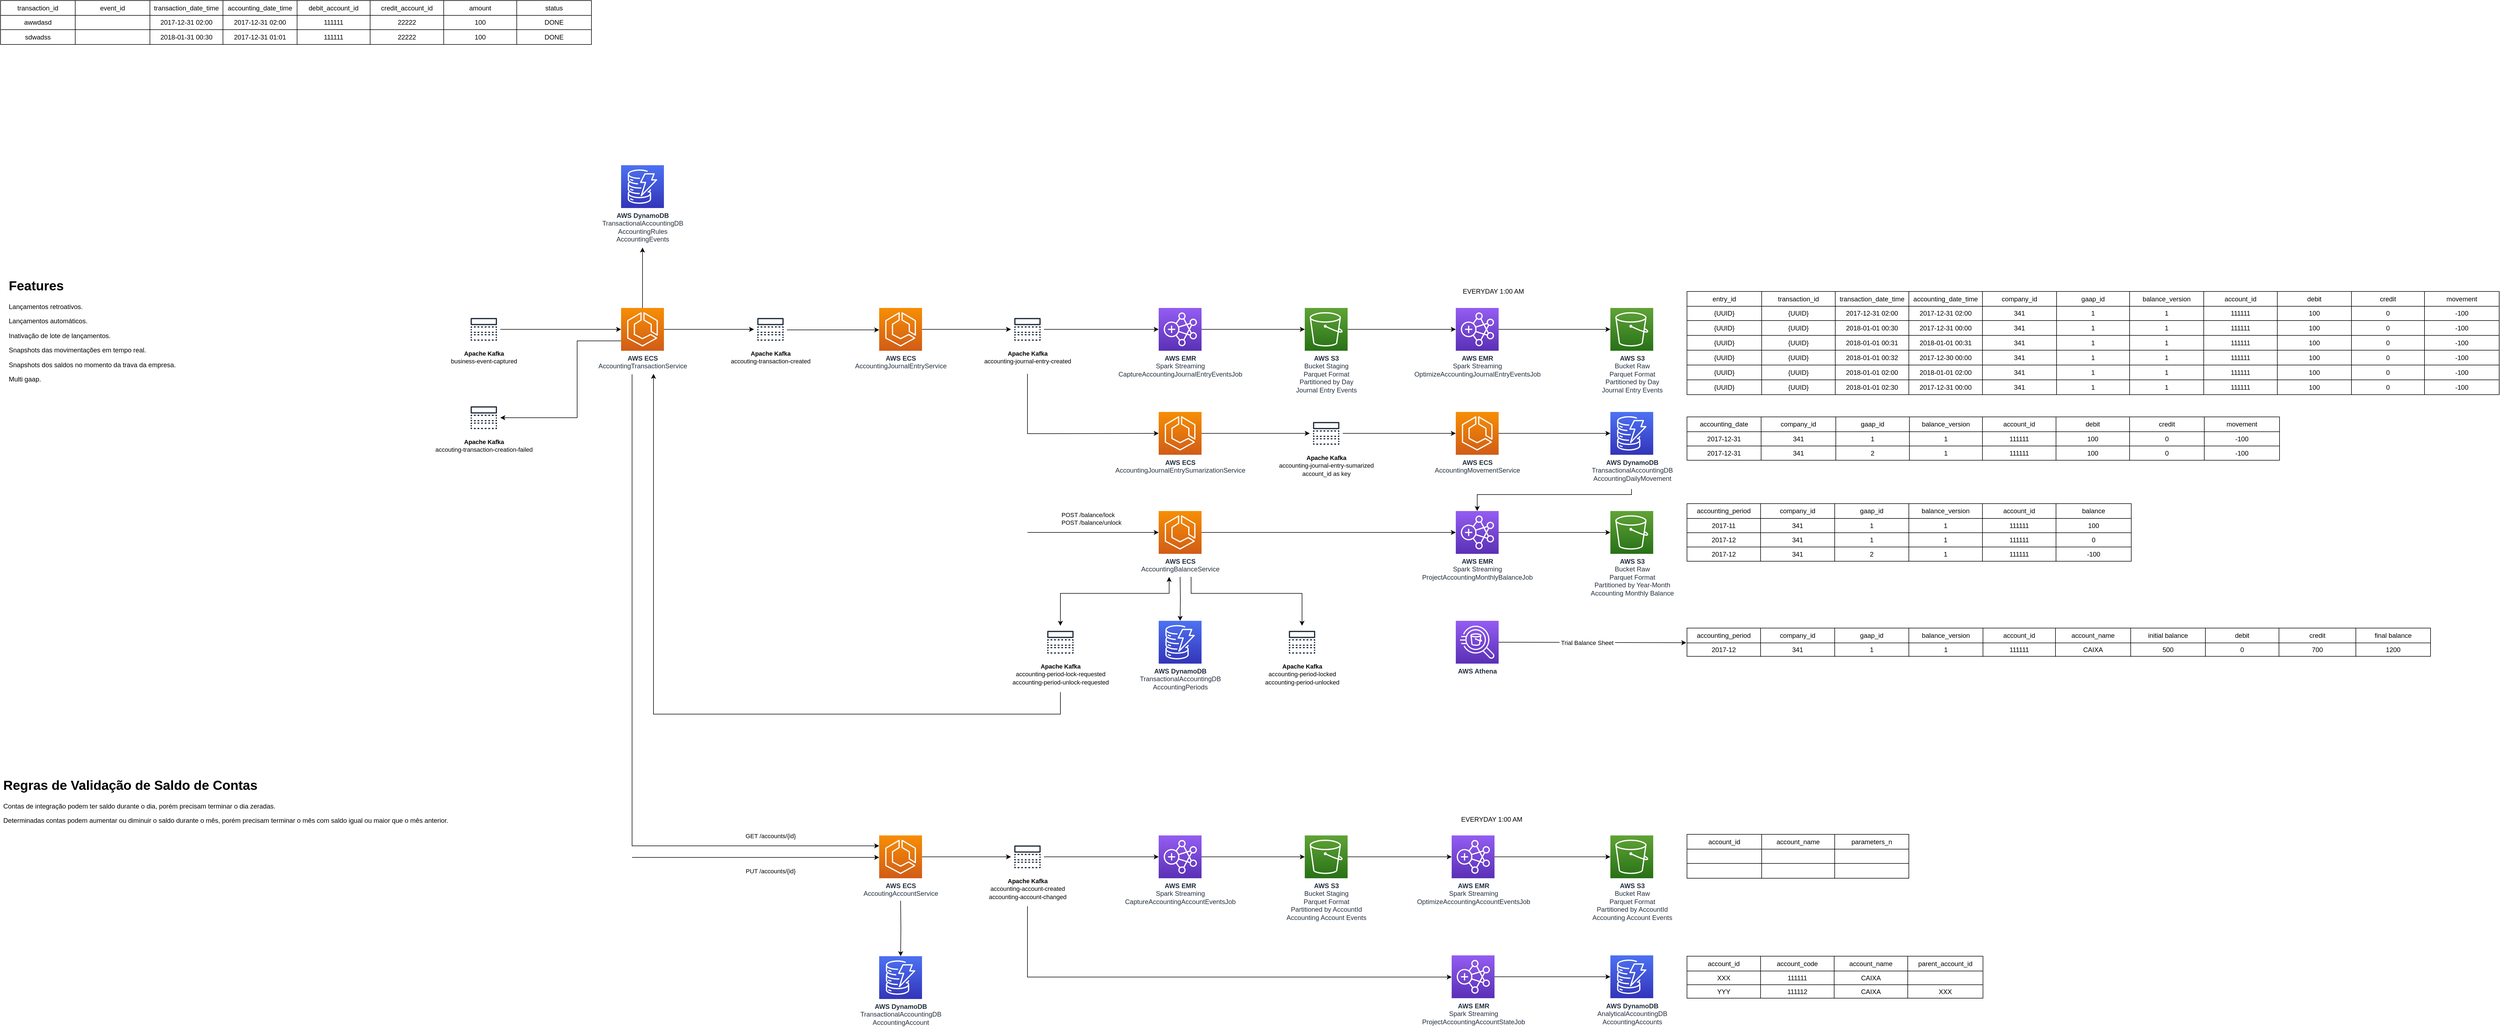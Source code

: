 <mxfile version="14.7.2" type="github">
  <diagram id="sSMh7Mj8uq1PbPDicRrX" name="Page-1">
    <mxGraphModel dx="3279" dy="2104" grid="1" gridSize="10" guides="1" tooltips="1" connect="1" arrows="1" fold="1" page="1" pageScale="1" pageWidth="827" pageHeight="1169" math="0" shadow="0">
      <root>
        <mxCell id="0" />
        <mxCell id="1" parent="0" />
        <mxCell id="ztVvOb2c4JuOCDaLwrAS-1193" style="edgeStyle=orthogonalEdgeStyle;rounded=0;orthogonalLoop=1;jettySize=auto;html=1;startArrow=classic;startFill=1;endArrow=none;endFill=0;exitX=0;exitY=0.5;exitDx=0;exitDy=0;exitPerimeter=0;" parent="1" source="UU9deluZrK-pCLJk1Hoc-1" edge="1">
          <mxGeometry relative="1" as="geometry">
            <mxPoint x="1080" y="709" as="targetPoint" />
            <Array as="points">
              <mxPoint x="1210" y="709" />
              <mxPoint x="1210" y="709" />
            </Array>
          </mxGeometry>
        </mxCell>
        <mxCell id="ztVvOb2c4JuOCDaLwrAS-1194" value="POST /balance/lock&lt;br&gt;POST /balance/unlock" style="edgeLabel;html=1;align=left;verticalAlign=middle;resizable=0;points=[];" parent="ztVvOb2c4JuOCDaLwrAS-1193" vertex="1" connectable="0">
          <mxGeometry x="0.16" y="2" relative="1" as="geometry">
            <mxPoint x="-41" y="-27" as="offset" />
          </mxGeometry>
        </mxCell>
        <mxCell id="2LelLOpR1p7l8fURc_7i-69" style="edgeStyle=orthogonalEdgeStyle;rounded=0;orthogonalLoop=1;jettySize=auto;html=1;startArrow=none;startFill=0;" edge="1" parent="1" target="2LelLOpR1p7l8fURc_7i-63">
          <mxGeometry relative="1" as="geometry">
            <mxPoint x="1378" y="790" as="sourcePoint" />
            <Array as="points">
              <mxPoint x="1378" y="820" />
              <mxPoint x="1580" y="820" />
            </Array>
          </mxGeometry>
        </mxCell>
        <mxCell id="2LelLOpR1p7l8fURc_7i-70" style="edgeStyle=orthogonalEdgeStyle;rounded=0;orthogonalLoop=1;jettySize=auto;html=1;startArrow=none;startFill=0;" edge="1" parent="1" target="4qVqTRqzKTblFJhMyqPV-178">
          <mxGeometry relative="1" as="geometry">
            <mxPoint x="1358" y="790" as="sourcePoint" />
          </mxGeometry>
        </mxCell>
        <mxCell id="UU9deluZrK-pCLJk1Hoc-1" value="&lt;b&gt;AWS ECS&lt;/b&gt;&lt;br&gt;AccountingBalanceService" style="points=[[0,0,0],[0.25,0,0],[0.5,0,0],[0.75,0,0],[1,0,0],[0,1,0],[0.25,1,0],[0.5,1,0],[0.75,1,0],[1,1,0],[0,0.25,0],[0,0.5,0],[0,0.75,0],[1,0.25,0],[1,0.5,0],[1,0.75,0]];outlineConnect=0;fontColor=#232F3E;gradientColor=#F78E04;gradientDirection=north;fillColor=#D05C17;strokeColor=#ffffff;dashed=0;verticalLabelPosition=bottom;verticalAlign=top;align=center;html=1;fontSize=12;fontStyle=0;aspect=fixed;shape=mxgraph.aws4.resourceIcon;resIcon=mxgraph.aws4.ecs;" parent="1" vertex="1">
          <mxGeometry x="1319" y="670" width="78" height="78" as="geometry" />
        </mxCell>
        <mxCell id="UU9deluZrK-pCLJk1Hoc-12" style="edgeStyle=orthogonalEdgeStyle;rounded=0;orthogonalLoop=1;jettySize=auto;html=1;" parent="1" source="UU9deluZrK-pCLJk1Hoc-2" target="UU9deluZrK-pCLJk1Hoc-11" edge="1">
          <mxGeometry relative="1" as="geometry">
            <Array as="points">
              <mxPoint x="490" y="339" />
              <mxPoint x="490" y="339" />
            </Array>
          </mxGeometry>
        </mxCell>
        <mxCell id="MRXJrDMqa9VZ29TLoG-b-64" style="edgeStyle=orthogonalEdgeStyle;rounded=0;orthogonalLoop=1;jettySize=auto;html=1;startArrow=none;startFill=0;endArrow=classic;endFill=1;exitX=0.5;exitY=0;exitDx=0;exitDy=0;exitPerimeter=0;" parent="1" edge="1" source="UU9deluZrK-pCLJk1Hoc-2">
          <mxGeometry relative="1" as="geometry">
            <mxPoint x="360" y="420" as="sourcePoint" />
            <Array as="points">
              <mxPoint x="379" y="290" />
              <mxPoint x="379" y="290" />
            </Array>
            <mxPoint x="379" y="190" as="targetPoint" />
          </mxGeometry>
        </mxCell>
        <mxCell id="wLyvYfdeoNj-BMRv1wWr-8" style="edgeStyle=orthogonalEdgeStyle;rounded=0;orthogonalLoop=1;jettySize=auto;html=1;" parent="1" target="UU9deluZrK-pCLJk1Hoc-19" edge="1">
          <mxGeometry relative="1" as="geometry">
            <mxPoint x="360" y="421" as="sourcePoint" />
            <Array as="points">
              <mxPoint x="360" y="1280" />
            </Array>
          </mxGeometry>
        </mxCell>
        <mxCell id="wLyvYfdeoNj-BMRv1wWr-11" value="GET /accounts/{id}" style="edgeLabel;html=1;align=center;verticalAlign=middle;resizable=0;points=[];" parent="wLyvYfdeoNj-BMRv1wWr-8" vertex="1" connectable="0">
          <mxGeometry x="-0.394" y="2" relative="1" as="geometry">
            <mxPoint x="250" y="444" as="offset" />
          </mxGeometry>
        </mxCell>
        <mxCell id="2LelLOpR1p7l8fURc_7i-72" style="edgeStyle=orthogonalEdgeStyle;rounded=0;orthogonalLoop=1;jettySize=auto;html=1;startArrow=none;startFill=0;endArrow=classic;endFill=1;" edge="1" parent="1" source="UU9deluZrK-pCLJk1Hoc-2" target="UU9deluZrK-pCLJk1Hoc-15">
          <mxGeometry relative="1" as="geometry">
            <Array as="points">
              <mxPoint x="260" y="360" />
              <mxPoint x="260" y="500" />
            </Array>
          </mxGeometry>
        </mxCell>
        <mxCell id="UU9deluZrK-pCLJk1Hoc-2" value="&lt;b&gt;AWS ECS&lt;/b&gt;&lt;br&gt;AccountingTransactionService" style="points=[[0,0,0],[0.25,0,0],[0.5,0,0],[0.75,0,0],[1,0,0],[0,1,0],[0.25,1,0],[0.5,1,0],[0.75,1,0],[1,1,0],[0,0.25,0],[0,0.5,0],[0,0.75,0],[1,0.25,0],[1,0.5,0],[1,0.75,0]];outlineConnect=0;fontColor=#232F3E;gradientColor=#F78E04;gradientDirection=north;fillColor=#D05C17;strokeColor=#ffffff;dashed=0;verticalLabelPosition=bottom;verticalAlign=top;align=center;html=1;fontSize=12;fontStyle=0;aspect=fixed;shape=mxgraph.aws4.resourceIcon;resIcon=mxgraph.aws4.ecs;" parent="1" vertex="1">
          <mxGeometry x="340" y="300" width="78" height="78" as="geometry" />
        </mxCell>
        <mxCell id="UU9deluZrK-pCLJk1Hoc-13" style="edgeStyle=orthogonalEdgeStyle;rounded=0;orthogonalLoop=1;jettySize=auto;html=1;" parent="1" source="UU9deluZrK-pCLJk1Hoc-11" target="2LelLOpR1p7l8fURc_7i-65" edge="1">
          <mxGeometry relative="1" as="geometry">
            <Array as="points">
              <mxPoint x="740" y="340" />
              <mxPoint x="740" y="340" />
            </Array>
            <mxPoint x="760" y="330.5" as="targetPoint" />
          </mxGeometry>
        </mxCell>
        <mxCell id="UU9deluZrK-pCLJk1Hoc-11" value="&lt;span style=&quot;color: rgb(0 , 0 , 0) ; font-size: 11px ; background-color: rgb(255 , 255 , 255)&quot;&gt;&lt;b&gt;Apache Kafka&lt;br&gt;&lt;/b&gt;accouting-transaction-created&lt;/span&gt;" style="outlineConnect=0;fontColor=#232F3E;gradientColor=none;strokeColor=#232F3E;fillColor=#ffffff;dashed=0;verticalLabelPosition=bottom;verticalAlign=top;align=center;html=1;fontSize=12;fontStyle=0;aspect=fixed;shape=mxgraph.aws4.resourceIcon;resIcon=mxgraph.aws4.topic;" parent="1" vertex="1">
          <mxGeometry x="582" y="309" width="60" height="60" as="geometry" />
        </mxCell>
        <mxCell id="UU9deluZrK-pCLJk1Hoc-15" value="&lt;b&gt;&lt;span style=&quot;color: rgb(0 , 0 , 0) ; font-size: 11px ; background-color: rgb(255 , 255 , 255)&quot;&gt;Apache Kafka&lt;/span&gt;&lt;br style=&quot;color: rgb(0 , 0 , 0) ; font-size: 11px&quot;&gt;&lt;/b&gt;&lt;span style=&quot;color: rgb(0 , 0 , 0) ; font-size: 11px ; background-color: rgb(255 , 255 , 255)&quot;&gt;accouting-transaction-creation&lt;/span&gt;&lt;span style=&quot;color: rgb(0 , 0 , 0) ; font-size: 11px ; background-color: rgb(255 , 255 , 255)&quot;&gt;-failed&lt;br&gt;&lt;/span&gt;" style="outlineConnect=0;fontColor=#232F3E;gradientColor=none;strokeColor=#232F3E;fillColor=#ffffff;dashed=0;verticalLabelPosition=bottom;verticalAlign=top;align=center;html=1;fontSize=12;fontStyle=0;aspect=fixed;shape=mxgraph.aws4.resourceIcon;resIcon=mxgraph.aws4.topic;" parent="1" vertex="1">
          <mxGeometry x="60" y="470" width="60" height="60" as="geometry" />
        </mxCell>
        <mxCell id="4qVqTRqzKTblFJhMyqPV-164" style="edgeStyle=orthogonalEdgeStyle;rounded=0;orthogonalLoop=1;jettySize=auto;html=1;startArrow=none;startFill=0;endArrow=classic;endFill=1;" parent="1" target="4qVqTRqzKTblFJhMyqPV-165" edge="1">
          <mxGeometry relative="1" as="geometry">
            <mxPoint x="849" y="1380" as="sourcePoint" />
            <mxPoint x="921" y="1340" as="targetPoint" />
            <Array as="points" />
          </mxGeometry>
        </mxCell>
        <mxCell id="4qVqTRqzKTblFJhMyqPV-166" style="edgeStyle=orthogonalEdgeStyle;rounded=0;orthogonalLoop=1;jettySize=auto;html=1;startArrow=classic;startFill=1;endArrow=none;endFill=0;" parent="1" source="UU9deluZrK-pCLJk1Hoc-19" edge="1">
          <mxGeometry relative="1" as="geometry">
            <mxPoint x="360" y="1301" as="targetPoint" />
            <Array as="points">
              <mxPoint x="630" y="1301" />
              <mxPoint x="420" y="1301" />
            </Array>
          </mxGeometry>
        </mxCell>
        <mxCell id="4qVqTRqzKTblFJhMyqPV-167" value="PUT /accounts/{id}" style="edgeLabel;html=1;align=center;verticalAlign=middle;resizable=0;points=[];" parent="4qVqTRqzKTblFJhMyqPV-166" vertex="1" connectable="0">
          <mxGeometry x="-0.27" y="4" relative="1" as="geometry">
            <mxPoint x="-34" y="21" as="offset" />
          </mxGeometry>
        </mxCell>
        <mxCell id="UU9deluZrK-pCLJk1Hoc-19" value="&lt;b&gt;AWS ECS&lt;/b&gt;&lt;br&gt;AccoutingAccountService" style="points=[[0,0,0],[0.25,0,0],[0.5,0,0],[0.75,0,0],[1,0,0],[0,1,0],[0.25,1,0],[0.5,1,0],[0.75,1,0],[1,1,0],[0,0.25,0],[0,0.5,0],[0,0.75,0],[1,0.25,0],[1,0.5,0],[1,0.75,0]];outlineConnect=0;fontColor=#232F3E;gradientColor=#F78E04;gradientDirection=north;fillColor=#D05C17;strokeColor=#ffffff;dashed=0;verticalLabelPosition=bottom;verticalAlign=top;align=center;html=1;fontSize=12;fontStyle=0;aspect=fixed;shape=mxgraph.aws4.resourceIcon;resIcon=mxgraph.aws4.ecs;" parent="1" vertex="1">
          <mxGeometry x="810" y="1261" width="78" height="78" as="geometry" />
        </mxCell>
        <mxCell id="4qVqTRqzKTblFJhMyqPV-107" style="edgeStyle=orthogonalEdgeStyle;rounded=0;orthogonalLoop=1;jettySize=auto;html=1;startArrow=none;startFill=0;endArrow=classic;endFill=1;entryX=0;entryY=0.5;entryDx=0;entryDy=0;entryPerimeter=0;" parent="1" source="4qVqTRqzKTblFJhMyqPV-105" target="4qVqTRqzKTblFJhMyqPV-108" edge="1">
          <mxGeometry relative="1" as="geometry">
            <mxPoint x="1279" y="339" as="targetPoint" />
          </mxGeometry>
        </mxCell>
        <mxCell id="4qVqTRqzKTblFJhMyqPV-105" value="&lt;b&gt;&lt;span style=&quot;color: rgb(0 , 0 , 0) ; font-size: 11px ; background-color: rgb(255 , 255 , 255)&quot;&gt;Apache Kafka&lt;/span&gt;&lt;br style=&quot;color: rgb(0 , 0 , 0) ; font-size: 11px&quot;&gt;&lt;/b&gt;&lt;span style=&quot;color: rgb(0 , 0 , 0) ; font-size: 11px ; background-color: rgb(255 , 255 , 255)&quot;&gt;accounting-journal-entry-created&lt;/span&gt;&lt;span style=&quot;color: rgb(0 , 0 , 0) ; font-size: 11px ; background-color: rgb(255 , 255 , 255)&quot;&gt;&lt;br&gt;&lt;/span&gt;" style="outlineConnect=0;fontColor=#232F3E;gradientColor=none;strokeColor=#232F3E;fillColor=#ffffff;dashed=0;verticalLabelPosition=bottom;verticalAlign=top;align=center;html=1;fontSize=12;fontStyle=0;aspect=fixed;shape=mxgraph.aws4.resourceIcon;resIcon=mxgraph.aws4.topic;" parent="1" vertex="1">
          <mxGeometry x="1050" y="309" width="60" height="60" as="geometry" />
        </mxCell>
        <mxCell id="4qVqTRqzKTblFJhMyqPV-106" value="&lt;h1&gt;Regras de Validação de Saldo de Contas&lt;/h1&gt;&lt;p&gt;Contas de integração podem ter saldo durante o dia, porém precisam terminar o dia zeradas.&lt;/p&gt;&lt;p&gt;Determinadas contas podem aumentar ou diminuir o saldo durante o mês, porém precisam terminar o mês com saldo igual ou maior que o mês anterior.&lt;/p&gt;" style="text;html=1;strokeColor=none;fillColor=none;spacing=5;spacingTop=-20;whiteSpace=wrap;overflow=hidden;rounded=0;" parent="1" vertex="1">
          <mxGeometry x="-790" y="1150" width="840" height="120" as="geometry" />
        </mxCell>
        <mxCell id="4qVqTRqzKTblFJhMyqPV-109" style="edgeStyle=orthogonalEdgeStyle;rounded=0;orthogonalLoop=1;jettySize=auto;html=1;startArrow=none;startFill=0;endArrow=classic;endFill=1;entryX=0;entryY=0.5;entryDx=0;entryDy=0;entryPerimeter=0;" parent="1" source="4qVqTRqzKTblFJhMyqPV-108" edge="1" target="4qVqTRqzKTblFJhMyqPV-110">
          <mxGeometry relative="1" as="geometry">
            <mxPoint x="1529" y="339" as="targetPoint" />
          </mxGeometry>
        </mxCell>
        <mxCell id="4qVqTRqzKTblFJhMyqPV-108" value="&lt;b&gt;AWS EMR&lt;br&gt;&lt;/b&gt;Spark Streaming&lt;br&gt;CaptureAccountingJournalEntryEventsJob" style="points=[[0,0,0],[0.25,0,0],[0.5,0,0],[0.75,0,0],[1,0,0],[0,1,0],[0.25,1,0],[0.5,1,0],[0.75,1,0],[1,1,0],[0,0.25,0],[0,0.5,0],[0,0.75,0],[1,0.25,0],[1,0.5,0],[1,0.75,0]];outlineConnect=0;fontColor=#232F3E;gradientColor=#945DF2;gradientDirection=north;fillColor=#5A30B5;strokeColor=#ffffff;dashed=0;verticalLabelPosition=bottom;verticalAlign=top;align=center;html=1;fontSize=12;fontStyle=0;aspect=fixed;shape=mxgraph.aws4.resourceIcon;resIcon=mxgraph.aws4.emr;" parent="1" vertex="1">
          <mxGeometry x="1319" y="300" width="78" height="78" as="geometry" />
        </mxCell>
        <mxCell id="4qVqTRqzKTblFJhMyqPV-112" style="edgeStyle=orthogonalEdgeStyle;rounded=0;orthogonalLoop=1;jettySize=auto;html=1;startArrow=none;startFill=0;endArrow=classic;endFill=1;entryX=0;entryY=0.5;entryDx=0;entryDy=0;entryPerimeter=0;exitX=1;exitY=0.5;exitDx=0;exitDy=0;exitPerimeter=0;" parent="1" source="4qVqTRqzKTblFJhMyqPV-110" target="4qVqTRqzKTblFJhMyqPV-111" edge="1">
          <mxGeometry relative="1" as="geometry">
            <mxPoint x="1636" y="339" as="sourcePoint" />
            <mxPoint x="1768.0" y="339" as="targetPoint" />
            <Array as="points">
              <mxPoint x="1680" y="339" />
              <mxPoint x="1680" y="339" />
            </Array>
          </mxGeometry>
        </mxCell>
        <mxCell id="4qVqTRqzKTblFJhMyqPV-202" style="edgeStyle=orthogonalEdgeStyle;rounded=0;orthogonalLoop=1;jettySize=auto;html=1;fontColor=#00FF00;startArrow=none;startFill=0;endArrow=classic;endFill=1;entryX=0;entryY=0.5;entryDx=0;entryDy=0;entryPerimeter=0;" parent="1" target="wLyvYfdeoNj-BMRv1wWr-20" edge="1">
          <mxGeometry relative="1" as="geometry">
            <Array as="points">
              <mxPoint x="1125" y="529" />
              <mxPoint x="1319" y="529" />
            </Array>
            <mxPoint x="1080" y="420" as="sourcePoint" />
            <mxPoint x="1319" y="529" as="targetPoint" />
          </mxGeometry>
        </mxCell>
        <mxCell id="4qVqTRqzKTblFJhMyqPV-110" value="&lt;b&gt;AWS S3&lt;/b&gt;&lt;br&gt;Bucket Staging&lt;br&gt;Parquet Format&lt;br&gt;Partitioned by Day&lt;br&gt;Journal Entry Events" style="points=[[0,0,0],[0.25,0,0],[0.5,0,0],[0.75,0,0],[1,0,0],[0,1,0],[0.25,1,0],[0.5,1,0],[0.75,1,0],[1,1,0],[0,0.25,0],[0,0.5,0],[0,0.75,0],[1,0.25,0],[1,0.5,0],[1,0.75,0]];outlineConnect=0;fontColor=#232F3E;gradientColor=#60A337;gradientDirection=north;fillColor=#277116;strokeColor=#ffffff;dashed=0;verticalLabelPosition=bottom;verticalAlign=top;align=center;html=1;fontSize=12;fontStyle=0;aspect=fixed;shape=mxgraph.aws4.resourceIcon;resIcon=mxgraph.aws4.s3;" parent="1" vertex="1">
          <mxGeometry x="1585" y="300" width="78" height="78" as="geometry" />
        </mxCell>
        <mxCell id="4qVqTRqzKTblFJhMyqPV-114" style="edgeStyle=orthogonalEdgeStyle;rounded=0;orthogonalLoop=1;jettySize=auto;html=1;entryX=0;entryY=0.5;entryDx=0;entryDy=0;entryPerimeter=0;startArrow=none;startFill=0;endArrow=classic;endFill=1;exitX=1;exitY=0.5;exitDx=0;exitDy=0;exitPerimeter=0;" parent="1" source="4qVqTRqzKTblFJhMyqPV-111" target="4qVqTRqzKTblFJhMyqPV-113" edge="1">
          <mxGeometry relative="1" as="geometry">
            <mxPoint x="1846" y="339" as="sourcePoint" />
            <mxPoint x="1978.0" y="339" as="targetPoint" />
          </mxGeometry>
        </mxCell>
        <mxCell id="4qVqTRqzKTblFJhMyqPV-111" value="&lt;b&gt;AWS EMR&lt;br&gt;&lt;/b&gt;Spark Streaming&lt;br&gt;OptimizeAccountingJournalEntryEventsJob" style="points=[[0,0,0],[0.25,0,0],[0.5,0,0],[0.75,0,0],[1,0,0],[0,1,0],[0.25,1,0],[0.5,1,0],[0.75,1,0],[1,1,0],[0,0.25,0],[0,0.5,0],[0,0.75,0],[1,0.25,0],[1,0.5,0],[1,0.75,0]];outlineConnect=0;fontColor=#232F3E;gradientColor=#945DF2;gradientDirection=north;fillColor=#5A30B5;strokeColor=#ffffff;dashed=0;verticalLabelPosition=bottom;verticalAlign=top;align=center;html=1;fontSize=12;fontStyle=0;aspect=fixed;shape=mxgraph.aws4.resourceIcon;resIcon=mxgraph.aws4.emr;" parent="1" vertex="1">
          <mxGeometry x="1860" y="300" width="78" height="78" as="geometry" />
        </mxCell>
        <mxCell id="4qVqTRqzKTblFJhMyqPV-113" value="&lt;b&gt;AWS S3&lt;/b&gt;&lt;br&gt;Bucket Raw&lt;br&gt;Parquet Format&lt;br&gt;Partitioned by Day&lt;br&gt;Journal Entry Events" style="points=[[0,0,0],[0.25,0,0],[0.5,0,0],[0.75,0,0],[1,0,0],[0,1,0],[0.25,1,0],[0.5,1,0],[0.75,1,0],[1,1,0],[0,0.25,0],[0,0.5,0],[0,0.75,0],[1,0.25,0],[1,0.5,0],[1,0.75,0]];outlineConnect=0;fontColor=#232F3E;gradientColor=#60A337;gradientDirection=north;fillColor=#277116;strokeColor=#ffffff;dashed=0;verticalLabelPosition=bottom;verticalAlign=top;align=center;html=1;fontSize=12;fontStyle=0;aspect=fixed;shape=mxgraph.aws4.resourceIcon;resIcon=mxgraph.aws4.s3;" parent="1" vertex="1">
          <mxGeometry x="2141.5" y="300" width="78" height="78" as="geometry" />
        </mxCell>
        <mxCell id="4qVqTRqzKTblFJhMyqPV-173" style="edgeStyle=orthogonalEdgeStyle;rounded=0;orthogonalLoop=1;jettySize=auto;html=1;entryX=0;entryY=0.5;entryDx=0;entryDy=0;entryPerimeter=0;startArrow=none;startFill=0;endArrow=classic;endFill=1;" parent="1" source="4qVqTRqzKTblFJhMyqPV-163" target="4qVqTRqzKTblFJhMyqPV-172" edge="1">
          <mxGeometry relative="1" as="geometry" />
        </mxCell>
        <mxCell id="4qVqTRqzKTblFJhMyqPV-163" value="&lt;b&gt;&lt;span style=&quot;color: rgb(0 , 0 , 0) ; font-size: 11px ; background-color: rgb(255 , 255 , 255)&quot;&gt;Apache Kafka&lt;/span&gt;&lt;br style=&quot;color: rgb(0 , 0 , 0) ; font-size: 11px&quot;&gt;&lt;/b&gt;&lt;span style=&quot;color: rgb(0 , 0 , 0) ; font-size: 11px ; background-color: rgb(255 , 255 , 255)&quot;&gt;accounting-account-created&lt;br&gt;&lt;/span&gt;&lt;span style=&quot;color: rgb(0 , 0 , 0) ; font-size: 11px ; background-color: rgb(255 , 255 , 255)&quot;&gt;accounting-account-changed&lt;/span&gt;&lt;span style=&quot;color: rgb(0 , 0 , 0) ; font-size: 11px ; background-color: rgb(255 , 255 , 255)&quot;&gt;&lt;br&gt;&lt;/span&gt;" style="outlineConnect=0;fontColor=#232F3E;gradientColor=none;strokeColor=#232F3E;fillColor=#ffffff;dashed=0;verticalLabelPosition=bottom;verticalAlign=top;align=center;html=1;fontSize=12;fontStyle=0;aspect=fixed;shape=mxgraph.aws4.resourceIcon;resIcon=mxgraph.aws4.topic;" parent="1" vertex="1">
          <mxGeometry x="1050" y="1270" width="60" height="60" as="geometry" />
        </mxCell>
        <mxCell id="4qVqTRqzKTblFJhMyqPV-165" value="&lt;b&gt;AWS DynamoDB&lt;/b&gt;&lt;br&gt;TransactionalAccountingDB&lt;br&gt;AccountingAccount" style="points=[[0,0,0],[0.25,0,0],[0.5,0,0],[0.75,0,0],[1,0,0],[0,1,0],[0.25,1,0],[0.5,1,0],[0.75,1,0],[1,1,0],[0,0.25,0],[0,0.5,0],[0,0.75,0],[1,0.25,0],[1,0.5,0],[1,0.75,0]];outlineConnect=0;fontColor=#232F3E;gradientColor=#4D72F3;gradientDirection=north;fillColor=#3334B9;strokeColor=#ffffff;dashed=0;verticalLabelPosition=bottom;verticalAlign=top;align=center;html=1;fontSize=12;fontStyle=0;aspect=fixed;shape=mxgraph.aws4.resourceIcon;resIcon=mxgraph.aws4.dynamodb;" parent="1" vertex="1">
          <mxGeometry x="810" y="1481" width="78" height="78" as="geometry" />
        </mxCell>
        <mxCell id="4qVqTRqzKTblFJhMyqPV-170" style="edgeStyle=orthogonalEdgeStyle;rounded=0;orthogonalLoop=1;jettySize=auto;html=1;startArrow=none;startFill=0;endArrow=classic;endFill=1;exitX=1;exitY=0.5;exitDx=0;exitDy=0;exitPerimeter=0;" parent="1" source="UU9deluZrK-pCLJk1Hoc-19" target="4qVqTRqzKTblFJhMyqPV-163" edge="1">
          <mxGeometry relative="1" as="geometry">
            <mxPoint x="974" y="1300.0" as="sourcePoint" />
          </mxGeometry>
        </mxCell>
        <mxCell id="4qVqTRqzKTblFJhMyqPV-183" style="edgeStyle=orthogonalEdgeStyle;rounded=0;orthogonalLoop=1;jettySize=auto;html=1;entryX=0;entryY=0.5;entryDx=0;entryDy=0;entryPerimeter=0;startArrow=none;startFill=0;endArrow=classic;endFill=1;" parent="1" source="4qVqTRqzKTblFJhMyqPV-172" target="4qVqTRqzKTblFJhMyqPV-182" edge="1">
          <mxGeometry relative="1" as="geometry" />
        </mxCell>
        <mxCell id="4qVqTRqzKTblFJhMyqPV-172" value="&lt;b&gt;AWS EMR&lt;br&gt;&lt;/b&gt;Spark Streaming&lt;br&gt;CaptureAccountingAccountEventsJob" style="points=[[0,0,0],[0.25,0,0],[0.5,0,0],[0.75,0,0],[1,0,0],[0,1,0],[0.25,1,0],[0.5,1,0],[0.75,1,0],[1,1,0],[0,0.25,0],[0,0.5,0],[0,0.75,0],[1,0.25,0],[1,0.5,0],[1,0.75,0]];outlineConnect=0;fontColor=#232F3E;gradientColor=#945DF2;gradientDirection=north;fillColor=#5A30B5;strokeColor=#ffffff;dashed=0;verticalLabelPosition=bottom;verticalAlign=top;align=center;html=1;fontSize=12;fontStyle=0;aspect=fixed;shape=mxgraph.aws4.resourceIcon;resIcon=mxgraph.aws4.emr;" parent="1" vertex="1">
          <mxGeometry x="1319" y="1261" width="78" height="78" as="geometry" />
        </mxCell>
        <mxCell id="4qVqTRqzKTblFJhMyqPV-178" value="&lt;b&gt;AWS DynamoDB&lt;/b&gt;&lt;br&gt;TransactionalAccountingDB&lt;br&gt;AccountingPeriods" style="points=[[0,0,0],[0.25,0,0],[0.5,0,0],[0.75,0,0],[1,0,0],[0,1,0],[0.25,1,0],[0.5,1,0],[0.75,1,0],[1,1,0],[0,0.25,0],[0,0.5,0],[0,0.75,0],[1,0.25,0],[1,0.5,0],[1,0.75,0]];outlineConnect=0;fontColor=#232F3E;gradientColor=#4D72F3;gradientDirection=north;fillColor=#3334B9;strokeColor=#ffffff;dashed=0;verticalLabelPosition=bottom;verticalAlign=top;align=center;html=1;fontSize=12;fontStyle=0;aspect=fixed;shape=mxgraph.aws4.resourceIcon;resIcon=mxgraph.aws4.dynamodb;" parent="1" vertex="1">
          <mxGeometry x="1319" y="870" width="78" height="78" as="geometry" />
        </mxCell>
        <mxCell id="4qVqTRqzKTblFJhMyqPV-180" value="" style="edgeStyle=orthogonalEdgeStyle;rounded=0;orthogonalLoop=1;jettySize=auto;html=1;startArrow=none;startFill=0;endArrow=classic;endFill=1;exitX=1;exitY=0.5;exitDx=0;exitDy=0;exitPerimeter=0;" parent="1" source="2LelLOpR1p7l8fURc_7i-65" target="4qVqTRqzKTblFJhMyqPV-105" edge="1">
          <mxGeometry relative="1" as="geometry">
            <mxPoint x="700" y="339" as="targetPoint" />
            <mxPoint x="600" y="339" as="sourcePoint" />
          </mxGeometry>
        </mxCell>
        <mxCell id="4qVqTRqzKTblFJhMyqPV-185" style="edgeStyle=orthogonalEdgeStyle;rounded=0;orthogonalLoop=1;jettySize=auto;html=1;startArrow=none;startFill=0;endArrow=classic;endFill=1;" parent="1" source="4qVqTRqzKTblFJhMyqPV-182" target="4qVqTRqzKTblFJhMyqPV-184" edge="1">
          <mxGeometry relative="1" as="geometry" />
        </mxCell>
        <mxCell id="4qVqTRqzKTblFJhMyqPV-189" style="edgeStyle=orthogonalEdgeStyle;rounded=0;orthogonalLoop=1;jettySize=auto;html=1;entryX=0;entryY=0.5;entryDx=0;entryDy=0;entryPerimeter=0;startArrow=none;startFill=0;endArrow=classic;endFill=1;" parent="1" target="4qVqTRqzKTblFJhMyqPV-188" edge="1">
          <mxGeometry relative="1" as="geometry">
            <Array as="points">
              <mxPoint x="1080" y="1519" />
              <mxPoint x="1853" y="1519" />
            </Array>
            <mxPoint x="1080" y="1390" as="sourcePoint" />
          </mxGeometry>
        </mxCell>
        <mxCell id="4qVqTRqzKTblFJhMyqPV-182" value="&lt;b&gt;AWS S3&lt;/b&gt;&lt;br&gt;Bucket Staging&lt;br&gt;Parquet Format&lt;br&gt;Partitioned by AccountId&lt;br&gt;Accounting Account Events" style="points=[[0,0,0],[0.25,0,0],[0.5,0,0],[0.75,0,0],[1,0,0],[0,1,0],[0.25,1,0],[0.5,1,0],[0.75,1,0],[1,1,0],[0,0.25,0],[0,0.5,0],[0,0.75,0],[1,0.25,0],[1,0.5,0],[1,0.75,0]];outlineConnect=0;fontColor=#232F3E;gradientColor=#60A337;gradientDirection=north;fillColor=#277116;strokeColor=#ffffff;dashed=0;verticalLabelPosition=bottom;verticalAlign=top;align=center;html=1;fontSize=12;fontStyle=0;aspect=fixed;shape=mxgraph.aws4.resourceIcon;resIcon=mxgraph.aws4.s3;" parent="1" vertex="1">
          <mxGeometry x="1585" y="1261" width="78" height="78" as="geometry" />
        </mxCell>
        <mxCell id="4qVqTRqzKTblFJhMyqPV-187" style="edgeStyle=orthogonalEdgeStyle;rounded=0;orthogonalLoop=1;jettySize=auto;html=1;entryX=0;entryY=0.5;entryDx=0;entryDy=0;entryPerimeter=0;startArrow=none;startFill=0;endArrow=classic;endFill=1;" parent="1" source="4qVqTRqzKTblFJhMyqPV-184" target="4qVqTRqzKTblFJhMyqPV-186" edge="1">
          <mxGeometry relative="1" as="geometry" />
        </mxCell>
        <mxCell id="4qVqTRqzKTblFJhMyqPV-184" value="&lt;b&gt;AWS EMR&lt;br&gt;&lt;/b&gt;Spark Streaming&lt;br&gt;OptimizeAccountingAccountEventsJob" style="points=[[0,0,0],[0.25,0,0],[0.5,0,0],[0.75,0,0],[1,0,0],[0,1,0],[0.25,1,0],[0.5,1,0],[0.75,1,0],[1,1,0],[0,0.25,0],[0,0.5,0],[0,0.75,0],[1,0.25,0],[1,0.5,0],[1,0.75,0]];outlineConnect=0;fontColor=#232F3E;gradientColor=#945DF2;gradientDirection=north;fillColor=#5A30B5;strokeColor=#ffffff;dashed=0;verticalLabelPosition=bottom;verticalAlign=top;align=center;html=1;fontSize=12;fontStyle=0;aspect=fixed;shape=mxgraph.aws4.resourceIcon;resIcon=mxgraph.aws4.emr;" parent="1" vertex="1">
          <mxGeometry x="1852.5" y="1261" width="78" height="78" as="geometry" />
        </mxCell>
        <mxCell id="4qVqTRqzKTblFJhMyqPV-186" value="&lt;b&gt;AWS S3&lt;/b&gt;&lt;br&gt;Bucket Raw&lt;br&gt;Parquet Format&lt;br&gt;Partitioned by AccountId&lt;br&gt;Accounting Account Events" style="points=[[0,0,0],[0.25,0,0],[0.5,0,0],[0.75,0,0],[1,0,0],[0,1,0],[0.25,1,0],[0.5,1,0],[0.75,1,0],[1,1,0],[0,0.25,0],[0,0.5,0],[0,0.75,0],[1,0.25,0],[1,0.5,0],[1,0.75,0]];outlineConnect=0;fontColor=#232F3E;gradientColor=#60A337;gradientDirection=north;fillColor=#277116;strokeColor=#ffffff;dashed=0;verticalLabelPosition=bottom;verticalAlign=top;align=center;html=1;fontSize=12;fontStyle=0;aspect=fixed;shape=mxgraph.aws4.resourceIcon;resIcon=mxgraph.aws4.s3;" parent="1" vertex="1">
          <mxGeometry x="2141.5" y="1261" width="78" height="78" as="geometry" />
        </mxCell>
        <mxCell id="4qVqTRqzKTblFJhMyqPV-191" style="edgeStyle=orthogonalEdgeStyle;rounded=0;orthogonalLoop=1;jettySize=auto;html=1;entryX=0;entryY=0.5;entryDx=0;entryDy=0;entryPerimeter=0;startArrow=none;startFill=0;endArrow=classic;endFill=1;" parent="1" source="4qVqTRqzKTblFJhMyqPV-188" target="4qVqTRqzKTblFJhMyqPV-192" edge="1">
          <mxGeometry relative="1" as="geometry">
            <mxPoint x="1949.0" y="1520" as="targetPoint" />
          </mxGeometry>
        </mxCell>
        <mxCell id="4qVqTRqzKTblFJhMyqPV-188" value="&lt;b&gt;AWS EMR&lt;br&gt;&lt;/b&gt;Spark Streaming&lt;br&gt;ProjectAccountingAccountStateJob" style="points=[[0,0,0],[0.25,0,0],[0.5,0,0],[0.75,0,0],[1,0,0],[0,1,0],[0.25,1,0],[0.5,1,0],[0.75,1,0],[1,1,0],[0,0.25,0],[0,0.5,0],[0,0.75,0],[1,0.25,0],[1,0.5,0],[1,0.75,0]];outlineConnect=0;fontColor=#232F3E;gradientColor=#945DF2;gradientDirection=north;fillColor=#5A30B5;strokeColor=#ffffff;dashed=0;verticalLabelPosition=bottom;verticalAlign=top;align=center;html=1;fontSize=12;fontStyle=0;aspect=fixed;shape=mxgraph.aws4.resourceIcon;resIcon=mxgraph.aws4.emr;" parent="1" vertex="1">
          <mxGeometry x="1852.5" y="1479.5" width="78" height="78" as="geometry" />
        </mxCell>
        <mxCell id="4qVqTRqzKTblFJhMyqPV-192" value="&lt;b&gt;AWS DynamoDB&lt;/b&gt;&lt;br&gt;AnalyticalAccountingDB&lt;br&gt;AccountingAccounts" style="points=[[0,0,0],[0.25,0,0],[0.5,0,0],[0.75,0,0],[1,0,0],[0,1,0],[0.25,1,0],[0.5,1,0],[0.75,1,0],[1,1,0],[0,0.25,0],[0,0.5,0],[0,0.75,0],[1,0.25,0],[1,0.5,0],[1,0.75,0]];outlineConnect=0;fontColor=#232F3E;gradientColor=#4D72F3;gradientDirection=north;fillColor=#3334B9;strokeColor=#ffffff;dashed=0;verticalLabelPosition=bottom;verticalAlign=top;align=center;html=1;fontSize=12;fontStyle=0;aspect=fixed;shape=mxgraph.aws4.resourceIcon;resIcon=mxgraph.aws4.dynamodb;" parent="1" vertex="1">
          <mxGeometry x="2141.5" y="1479.5" width="78" height="78" as="geometry" />
        </mxCell>
        <mxCell id="4qVqTRqzKTblFJhMyqPV-203" style="edgeStyle=orthogonalEdgeStyle;rounded=0;orthogonalLoop=1;jettySize=auto;html=1;entryX=0;entryY=0.5;entryDx=0;entryDy=0;entryPerimeter=0;fontColor=#00FF00;startArrow=none;startFill=0;endArrow=classic;endFill=1;" parent="1" source="2LelLOpR1p7l8fURc_7i-20" target="ztVvOb2c4JuOCDaLwrAS-1208" edge="1">
          <mxGeometry relative="1" as="geometry">
            <mxPoint x="1529" y="529" as="targetPoint" />
            <mxPoint x="1690" y="529" as="sourcePoint" />
          </mxGeometry>
        </mxCell>
        <mxCell id="4qVqTRqzKTblFJhMyqPV-208" value="EVERYDAY 1:00 AM" style="shape=image;html=1;verticalAlign=bottom;verticalLabelPosition=top;labelBackgroundColor=#ffffff;imageAspect=0;aspect=fixed;image=https://cdn3.iconfinder.com/data/icons/material-inspired-2/16/27-128.png;labelPosition=center;align=center;" parent="1" vertex="1">
          <mxGeometry x="1907" y="279" width="42" height="42" as="geometry" />
        </mxCell>
        <mxCell id="ztVvOb2c4JuOCDaLwrAS-364" value="" style="shape=table;html=1;whiteSpace=wrap;startSize=0;container=1;collapsible=0;childLayout=tableLayout;" parent="1" vertex="1">
          <mxGeometry x="2281" y="270" width="1479" height="188" as="geometry" />
        </mxCell>
        <mxCell id="ztVvOb2c4JuOCDaLwrAS-365" value="" style="shape=partialRectangle;html=1;whiteSpace=wrap;collapsible=0;dropTarget=0;pointerEvents=0;fillColor=none;top=0;left=0;bottom=0;right=0;points=[[0,0.5],[1,0.5]];portConstraint=eastwest;" parent="ztVvOb2c4JuOCDaLwrAS-364" vertex="1">
          <mxGeometry width="1479" height="27" as="geometry" />
        </mxCell>
        <mxCell id="ztVvOb2c4JuOCDaLwrAS-367" value="entry_id" style="shape=partialRectangle;html=1;whiteSpace=wrap;connectable=0;fillColor=none;top=0;left=0;bottom=0;right=0;overflow=hidden;" parent="ztVvOb2c4JuOCDaLwrAS-365" vertex="1">
          <mxGeometry width="136" height="27" as="geometry" />
        </mxCell>
        <mxCell id="ztVvOb2c4JuOCDaLwrAS-368" value="transaction_id" style="shape=partialRectangle;html=1;whiteSpace=wrap;connectable=0;fillColor=none;top=0;left=0;bottom=0;right=0;overflow=hidden;" parent="ztVvOb2c4JuOCDaLwrAS-365" vertex="1">
          <mxGeometry x="136" width="134" height="27" as="geometry" />
        </mxCell>
        <mxCell id="ztVvOb2c4JuOCDaLwrAS-369" value="transaction_date_time" style="shape=partialRectangle;html=1;whiteSpace=wrap;connectable=0;fillColor=none;top=0;left=0;bottom=0;right=0;overflow=hidden;" parent="ztVvOb2c4JuOCDaLwrAS-365" vertex="1">
          <mxGeometry x="270" width="134" height="27" as="geometry" />
        </mxCell>
        <mxCell id="ztVvOb2c4JuOCDaLwrAS-370" value="accounting_date_time" style="shape=partialRectangle;html=1;whiteSpace=wrap;connectable=0;fillColor=none;top=0;left=0;bottom=0;right=0;overflow=hidden;" parent="ztVvOb2c4JuOCDaLwrAS-365" vertex="1">
          <mxGeometry x="404" width="134" height="27" as="geometry" />
        </mxCell>
        <mxCell id="2LelLOpR1p7l8fURc_7i-37" value="&lt;span&gt;company_id&lt;/span&gt;" style="shape=partialRectangle;html=1;whiteSpace=wrap;connectable=0;fillColor=none;top=0;left=0;bottom=0;right=0;overflow=hidden;" vertex="1" parent="ztVvOb2c4JuOCDaLwrAS-365">
          <mxGeometry x="538" width="135" height="27" as="geometry" />
        </mxCell>
        <mxCell id="2LelLOpR1p7l8fURc_7i-44" value="&lt;span&gt;gaap_id&lt;/span&gt;" style="shape=partialRectangle;html=1;whiteSpace=wrap;connectable=0;fillColor=none;top=0;left=0;bottom=0;right=0;overflow=hidden;" vertex="1" parent="ztVvOb2c4JuOCDaLwrAS-365">
          <mxGeometry x="673" width="133" height="27" as="geometry" />
        </mxCell>
        <mxCell id="2LelLOpR1p7l8fURc_7i-51" value="&lt;span&gt;balance_version&lt;/span&gt;" style="shape=partialRectangle;html=1;whiteSpace=wrap;connectable=0;fillColor=none;top=0;left=0;bottom=0;right=0;overflow=hidden;" vertex="1" parent="ztVvOb2c4JuOCDaLwrAS-365">
          <mxGeometry x="806" width="135" height="27" as="geometry" />
        </mxCell>
        <mxCell id="2LelLOpR1p7l8fURc_7i-30" value="&lt;span&gt;account_id&lt;/span&gt;" style="shape=partialRectangle;html=1;whiteSpace=wrap;connectable=0;fillColor=none;top=0;left=0;bottom=0;right=0;overflow=hidden;" vertex="1" parent="ztVvOb2c4JuOCDaLwrAS-365">
          <mxGeometry x="941" width="134" height="27" as="geometry" />
        </mxCell>
        <mxCell id="2LelLOpR1p7l8fURc_7i-13" value="debit" style="shape=partialRectangle;html=1;whiteSpace=wrap;connectable=0;fillColor=none;top=0;left=0;bottom=0;right=0;overflow=hidden;" vertex="1" parent="ztVvOb2c4JuOCDaLwrAS-365">
          <mxGeometry x="1075" width="135" height="27" as="geometry" />
        </mxCell>
        <mxCell id="2LelLOpR1p7l8fURc_7i-6" value="credit" style="shape=partialRectangle;html=1;whiteSpace=wrap;connectable=0;fillColor=none;top=0;left=0;bottom=0;right=0;overflow=hidden;" vertex="1" parent="ztVvOb2c4JuOCDaLwrAS-365">
          <mxGeometry x="1210" width="133" height="27" as="geometry" />
        </mxCell>
        <mxCell id="ztVvOb2c4JuOCDaLwrAS-371" value="movement" style="shape=partialRectangle;html=1;whiteSpace=wrap;connectable=0;fillColor=none;top=0;left=0;bottom=0;right=0;overflow=hidden;" parent="ztVvOb2c4JuOCDaLwrAS-365" vertex="1">
          <mxGeometry x="1343" width="136" height="27" as="geometry" />
        </mxCell>
        <mxCell id="ztVvOb2c4JuOCDaLwrAS-372" value="" style="shape=partialRectangle;html=1;whiteSpace=wrap;collapsible=0;dropTarget=0;pointerEvents=0;fillColor=none;top=0;left=0;bottom=0;right=0;points=[[0,0.5],[1,0.5]];portConstraint=eastwest;" parent="ztVvOb2c4JuOCDaLwrAS-364" vertex="1">
          <mxGeometry y="27" width="1479" height="26" as="geometry" />
        </mxCell>
        <mxCell id="ztVvOb2c4JuOCDaLwrAS-374" value="{UUID}" style="shape=partialRectangle;html=1;whiteSpace=wrap;connectable=0;top=0;left=0;bottom=0;right=0;overflow=hidden;strokeColor=#82b366;fillColor=none;" parent="ztVvOb2c4JuOCDaLwrAS-372" vertex="1">
          <mxGeometry width="136" height="26" as="geometry" />
        </mxCell>
        <mxCell id="ztVvOb2c4JuOCDaLwrAS-375" value="&lt;span&gt;{UUID}&lt;/span&gt;" style="shape=partialRectangle;html=1;whiteSpace=wrap;connectable=0;top=0;left=0;bottom=0;right=0;overflow=hidden;strokeColor=#82b366;fillColor=none;" parent="ztVvOb2c4JuOCDaLwrAS-372" vertex="1">
          <mxGeometry x="136" width="134" height="26" as="geometry" />
        </mxCell>
        <mxCell id="ztVvOb2c4JuOCDaLwrAS-376" value="2017-12-31 02:00" style="shape=partialRectangle;html=1;whiteSpace=wrap;connectable=0;top=0;left=0;bottom=0;right=0;overflow=hidden;strokeColor=#82b366;fillColor=none;" parent="ztVvOb2c4JuOCDaLwrAS-372" vertex="1">
          <mxGeometry x="270" width="134" height="26" as="geometry" />
        </mxCell>
        <mxCell id="ztVvOb2c4JuOCDaLwrAS-377" value="&lt;span&gt;2017-12-31 02:00&lt;/span&gt;" style="shape=partialRectangle;html=1;whiteSpace=wrap;connectable=0;top=0;left=0;bottom=0;right=0;overflow=hidden;strokeColor=#82b366;fillColor=none;" parent="ztVvOb2c4JuOCDaLwrAS-372" vertex="1">
          <mxGeometry x="404" width="134" height="26" as="geometry" />
        </mxCell>
        <mxCell id="2LelLOpR1p7l8fURc_7i-38" value="&lt;span&gt;341&lt;/span&gt;" style="shape=partialRectangle;html=1;whiteSpace=wrap;connectable=0;top=0;left=0;bottom=0;right=0;overflow=hidden;strokeColor=#82b366;fillColor=none;" vertex="1" parent="ztVvOb2c4JuOCDaLwrAS-372">
          <mxGeometry x="538" width="135" height="26" as="geometry" />
        </mxCell>
        <mxCell id="2LelLOpR1p7l8fURc_7i-45" value="&lt;span&gt;1&lt;/span&gt;" style="shape=partialRectangle;html=1;whiteSpace=wrap;connectable=0;top=0;left=0;bottom=0;right=0;overflow=hidden;strokeColor=#82b366;fillColor=none;" vertex="1" parent="ztVvOb2c4JuOCDaLwrAS-372">
          <mxGeometry x="673" width="133" height="26" as="geometry" />
        </mxCell>
        <mxCell id="2LelLOpR1p7l8fURc_7i-52" value="1" style="shape=partialRectangle;html=1;whiteSpace=wrap;connectable=0;top=0;left=0;bottom=0;right=0;overflow=hidden;strokeColor=#82b366;fillColor=none;" vertex="1" parent="ztVvOb2c4JuOCDaLwrAS-372">
          <mxGeometry x="806" width="135" height="26" as="geometry" />
        </mxCell>
        <mxCell id="2LelLOpR1p7l8fURc_7i-31" value="&lt;span&gt;111111&lt;/span&gt;" style="shape=partialRectangle;html=1;whiteSpace=wrap;connectable=0;top=0;left=0;bottom=0;right=0;overflow=hidden;strokeColor=#82b366;fillColor=none;" vertex="1" parent="ztVvOb2c4JuOCDaLwrAS-372">
          <mxGeometry x="941" width="134" height="26" as="geometry" />
        </mxCell>
        <mxCell id="2LelLOpR1p7l8fURc_7i-14" value="100" style="shape=partialRectangle;html=1;whiteSpace=wrap;connectable=0;top=0;left=0;bottom=0;right=0;overflow=hidden;strokeColor=#82b366;fillColor=none;" vertex="1" parent="ztVvOb2c4JuOCDaLwrAS-372">
          <mxGeometry x="1075" width="135" height="26" as="geometry" />
        </mxCell>
        <mxCell id="2LelLOpR1p7l8fURc_7i-7" value="0" style="shape=partialRectangle;html=1;whiteSpace=wrap;connectable=0;top=0;left=0;bottom=0;right=0;overflow=hidden;strokeColor=#82b366;fillColor=none;" vertex="1" parent="ztVvOb2c4JuOCDaLwrAS-372">
          <mxGeometry x="1210" width="133" height="26" as="geometry" />
        </mxCell>
        <mxCell id="ztVvOb2c4JuOCDaLwrAS-378" value="-100" style="shape=partialRectangle;html=1;whiteSpace=wrap;connectable=0;top=0;left=0;bottom=0;right=0;overflow=hidden;strokeColor=#82b366;fillColor=none;" parent="ztVvOb2c4JuOCDaLwrAS-372" vertex="1">
          <mxGeometry x="1343" width="136" height="26" as="geometry" />
        </mxCell>
        <mxCell id="ztVvOb2c4JuOCDaLwrAS-386" value="" style="shape=partialRectangle;html=1;whiteSpace=wrap;collapsible=0;dropTarget=0;pointerEvents=0;fillColor=none;top=0;left=0;bottom=0;right=0;points=[[0,0.5],[1,0.5]];portConstraint=eastwest;" parent="ztVvOb2c4JuOCDaLwrAS-364" vertex="1">
          <mxGeometry y="53" width="1479" height="27" as="geometry" />
        </mxCell>
        <mxCell id="ztVvOb2c4JuOCDaLwrAS-388" value="&lt;span&gt;{UUID}&lt;/span&gt;" style="shape=partialRectangle;html=1;whiteSpace=wrap;connectable=0;top=0;left=0;bottom=0;right=0;overflow=hidden;strokeColor=#82b366;fillColor=none;" parent="ztVvOb2c4JuOCDaLwrAS-386" vertex="1">
          <mxGeometry width="136" height="27" as="geometry" />
        </mxCell>
        <mxCell id="ztVvOb2c4JuOCDaLwrAS-389" value="&lt;span&gt;{UUID}&lt;/span&gt;" style="shape=partialRectangle;html=1;whiteSpace=wrap;connectable=0;top=0;left=0;bottom=0;right=0;overflow=hidden;strokeColor=#82b366;fillColor=none;" parent="ztVvOb2c4JuOCDaLwrAS-386" vertex="1">
          <mxGeometry x="136" width="134" height="27" as="geometry" />
        </mxCell>
        <mxCell id="ztVvOb2c4JuOCDaLwrAS-390" value="&lt;span&gt;2018-01-01 00:30&lt;/span&gt;" style="shape=partialRectangle;html=1;whiteSpace=wrap;connectable=0;top=0;left=0;bottom=0;right=0;overflow=hidden;strokeColor=#82b366;fillColor=none;" parent="ztVvOb2c4JuOCDaLwrAS-386" vertex="1">
          <mxGeometry x="270" width="134" height="27" as="geometry" />
        </mxCell>
        <mxCell id="ztVvOb2c4JuOCDaLwrAS-391" value="2017-12-31 00:00" style="shape=partialRectangle;html=1;whiteSpace=wrap;connectable=0;top=0;left=0;bottom=0;right=0;overflow=hidden;strokeColor=#82b366;fillColor=none;" parent="ztVvOb2c4JuOCDaLwrAS-386" vertex="1">
          <mxGeometry x="404" width="134" height="27" as="geometry" />
        </mxCell>
        <mxCell id="2LelLOpR1p7l8fURc_7i-39" value="&lt;span&gt;341&lt;/span&gt;" style="shape=partialRectangle;html=1;whiteSpace=wrap;connectable=0;top=0;left=0;bottom=0;right=0;overflow=hidden;strokeColor=#82b366;fillColor=none;" vertex="1" parent="ztVvOb2c4JuOCDaLwrAS-386">
          <mxGeometry x="538" width="135" height="27" as="geometry" />
        </mxCell>
        <mxCell id="2LelLOpR1p7l8fURc_7i-46" value="&lt;span&gt;1&lt;/span&gt;" style="shape=partialRectangle;html=1;whiteSpace=wrap;connectable=0;top=0;left=0;bottom=0;right=0;overflow=hidden;strokeColor=#82b366;fillColor=none;" vertex="1" parent="ztVvOb2c4JuOCDaLwrAS-386">
          <mxGeometry x="673" width="133" height="27" as="geometry" />
        </mxCell>
        <mxCell id="2LelLOpR1p7l8fURc_7i-53" value="1" style="shape=partialRectangle;html=1;whiteSpace=wrap;connectable=0;top=0;left=0;bottom=0;right=0;overflow=hidden;strokeColor=#82b366;fillColor=none;" vertex="1" parent="ztVvOb2c4JuOCDaLwrAS-386">
          <mxGeometry x="806" width="135" height="27" as="geometry" />
        </mxCell>
        <mxCell id="2LelLOpR1p7l8fURc_7i-32" value="&lt;span&gt;111111&lt;/span&gt;" style="shape=partialRectangle;html=1;whiteSpace=wrap;connectable=0;top=0;left=0;bottom=0;right=0;overflow=hidden;strokeColor=#82b366;fillColor=none;" vertex="1" parent="ztVvOb2c4JuOCDaLwrAS-386">
          <mxGeometry x="941" width="134" height="27" as="geometry" />
        </mxCell>
        <mxCell id="2LelLOpR1p7l8fURc_7i-15" value="&lt;span&gt;100&lt;/span&gt;" style="shape=partialRectangle;html=1;whiteSpace=wrap;connectable=0;top=0;left=0;bottom=0;right=0;overflow=hidden;strokeColor=#82b366;fillColor=none;" vertex="1" parent="ztVvOb2c4JuOCDaLwrAS-386">
          <mxGeometry x="1075" width="135" height="27" as="geometry" />
        </mxCell>
        <mxCell id="2LelLOpR1p7l8fURc_7i-8" value="0" style="shape=partialRectangle;html=1;whiteSpace=wrap;connectable=0;top=0;left=0;bottom=0;right=0;overflow=hidden;strokeColor=#82b366;fillColor=none;" vertex="1" parent="ztVvOb2c4JuOCDaLwrAS-386">
          <mxGeometry x="1210" width="133" height="27" as="geometry" />
        </mxCell>
        <mxCell id="ztVvOb2c4JuOCDaLwrAS-392" value="-100" style="shape=partialRectangle;html=1;whiteSpace=wrap;connectable=0;top=0;left=0;bottom=0;right=0;overflow=hidden;strokeColor=#82b366;fillColor=none;" parent="ztVvOb2c4JuOCDaLwrAS-386" vertex="1">
          <mxGeometry x="1343" width="136" height="27" as="geometry" />
        </mxCell>
        <mxCell id="ztVvOb2c4JuOCDaLwrAS-877" style="shape=partialRectangle;html=1;whiteSpace=wrap;collapsible=0;dropTarget=0;pointerEvents=0;fillColor=none;top=0;left=0;bottom=0;right=0;points=[[0,0.5],[1,0.5]];portConstraint=eastwest;" parent="ztVvOb2c4JuOCDaLwrAS-364" vertex="1">
          <mxGeometry y="80" width="1479" height="27" as="geometry" />
        </mxCell>
        <mxCell id="ztVvOb2c4JuOCDaLwrAS-879" value="&lt;span&gt;{UUID}&lt;/span&gt;" style="shape=partialRectangle;html=1;whiteSpace=wrap;connectable=0;top=0;left=0;bottom=0;right=0;overflow=hidden;strokeColor=#82b366;fillColor=none;" parent="ztVvOb2c4JuOCDaLwrAS-877" vertex="1">
          <mxGeometry width="136" height="27" as="geometry" />
        </mxCell>
        <mxCell id="ztVvOb2c4JuOCDaLwrAS-880" value="&lt;span&gt;{UUID}&lt;/span&gt;" style="shape=partialRectangle;html=1;whiteSpace=wrap;connectable=0;top=0;left=0;bottom=0;right=0;overflow=hidden;strokeColor=#82b366;fillColor=none;" parent="ztVvOb2c4JuOCDaLwrAS-877" vertex="1">
          <mxGeometry x="136" width="134" height="27" as="geometry" />
        </mxCell>
        <mxCell id="ztVvOb2c4JuOCDaLwrAS-881" value="&lt;span&gt;2018-01-01 00:31&lt;/span&gt;" style="shape=partialRectangle;html=1;whiteSpace=wrap;connectable=0;top=0;left=0;bottom=0;right=0;overflow=hidden;strokeColor=#82b366;fillColor=none;" parent="ztVvOb2c4JuOCDaLwrAS-877" vertex="1">
          <mxGeometry x="270" width="134" height="27" as="geometry" />
        </mxCell>
        <mxCell id="ztVvOb2c4JuOCDaLwrAS-882" value="2018-01-01 00:31" style="shape=partialRectangle;html=1;whiteSpace=wrap;connectable=0;top=0;left=0;bottom=0;right=0;overflow=hidden;strokeColor=#82b366;fillColor=none;" parent="ztVvOb2c4JuOCDaLwrAS-877" vertex="1">
          <mxGeometry x="404" width="134" height="27" as="geometry" />
        </mxCell>
        <mxCell id="2LelLOpR1p7l8fURc_7i-40" value="&lt;span&gt;341&lt;/span&gt;" style="shape=partialRectangle;html=1;whiteSpace=wrap;connectable=0;top=0;left=0;bottom=0;right=0;overflow=hidden;strokeColor=#82b366;fillColor=none;" vertex="1" parent="ztVvOb2c4JuOCDaLwrAS-877">
          <mxGeometry x="538" width="135" height="27" as="geometry" />
        </mxCell>
        <mxCell id="2LelLOpR1p7l8fURc_7i-47" value="&lt;span&gt;1&lt;/span&gt;" style="shape=partialRectangle;html=1;whiteSpace=wrap;connectable=0;top=0;left=0;bottom=0;right=0;overflow=hidden;strokeColor=#82b366;fillColor=none;" vertex="1" parent="ztVvOb2c4JuOCDaLwrAS-877">
          <mxGeometry x="673" width="133" height="27" as="geometry" />
        </mxCell>
        <mxCell id="2LelLOpR1p7l8fURc_7i-54" value="1" style="shape=partialRectangle;html=1;whiteSpace=wrap;connectable=0;top=0;left=0;bottom=0;right=0;overflow=hidden;strokeColor=#82b366;fillColor=none;" vertex="1" parent="ztVvOb2c4JuOCDaLwrAS-877">
          <mxGeometry x="806" width="135" height="27" as="geometry" />
        </mxCell>
        <mxCell id="2LelLOpR1p7l8fURc_7i-33" value="&lt;span&gt;111111&lt;/span&gt;" style="shape=partialRectangle;html=1;whiteSpace=wrap;connectable=0;top=0;left=0;bottom=0;right=0;overflow=hidden;strokeColor=#82b366;fillColor=none;" vertex="1" parent="ztVvOb2c4JuOCDaLwrAS-877">
          <mxGeometry x="941" width="134" height="27" as="geometry" />
        </mxCell>
        <mxCell id="2LelLOpR1p7l8fURc_7i-16" value="&lt;span&gt;100&lt;/span&gt;" style="shape=partialRectangle;html=1;whiteSpace=wrap;connectable=0;top=0;left=0;bottom=0;right=0;overflow=hidden;strokeColor=#82b366;fillColor=none;" vertex="1" parent="ztVvOb2c4JuOCDaLwrAS-877">
          <mxGeometry x="1075" width="135" height="27" as="geometry" />
        </mxCell>
        <mxCell id="2LelLOpR1p7l8fURc_7i-9" value="0" style="shape=partialRectangle;html=1;whiteSpace=wrap;connectable=0;top=0;left=0;bottom=0;right=0;overflow=hidden;strokeColor=#82b366;fillColor=none;" vertex="1" parent="ztVvOb2c4JuOCDaLwrAS-877">
          <mxGeometry x="1210" width="133" height="27" as="geometry" />
        </mxCell>
        <mxCell id="ztVvOb2c4JuOCDaLwrAS-883" value="&lt;span&gt;-100&lt;/span&gt;" style="shape=partialRectangle;html=1;whiteSpace=wrap;connectable=0;top=0;left=0;bottom=0;right=0;overflow=hidden;strokeColor=#82b366;fillColor=none;" parent="ztVvOb2c4JuOCDaLwrAS-877" vertex="1">
          <mxGeometry x="1343" width="136" height="27" as="geometry" />
        </mxCell>
        <mxCell id="ztVvOb2c4JuOCDaLwrAS-953" style="shape=partialRectangle;html=1;whiteSpace=wrap;collapsible=0;dropTarget=0;pointerEvents=0;fillColor=none;top=0;left=0;bottom=0;right=0;points=[[0,0.5],[1,0.5]];portConstraint=eastwest;" parent="ztVvOb2c4JuOCDaLwrAS-364" vertex="1">
          <mxGeometry y="107" width="1479" height="27" as="geometry" />
        </mxCell>
        <mxCell id="ztVvOb2c4JuOCDaLwrAS-955" value="&lt;span&gt;{UUID}&lt;/span&gt;" style="shape=partialRectangle;html=1;whiteSpace=wrap;connectable=0;top=0;left=0;bottom=0;right=0;overflow=hidden;strokeColor=#82b366;fillColor=none;" parent="ztVvOb2c4JuOCDaLwrAS-953" vertex="1">
          <mxGeometry width="136" height="27" as="geometry" />
        </mxCell>
        <mxCell id="ztVvOb2c4JuOCDaLwrAS-956" value="&lt;span&gt;{UUID}&lt;/span&gt;" style="shape=partialRectangle;html=1;whiteSpace=wrap;connectable=0;top=0;left=0;bottom=0;right=0;overflow=hidden;strokeColor=#82b366;fillColor=none;" parent="ztVvOb2c4JuOCDaLwrAS-953" vertex="1">
          <mxGeometry x="136" width="134" height="27" as="geometry" />
        </mxCell>
        <mxCell id="ztVvOb2c4JuOCDaLwrAS-957" value="&lt;span&gt;2018-01-01 00:32&lt;/span&gt;" style="shape=partialRectangle;html=1;whiteSpace=wrap;connectable=0;top=0;left=0;bottom=0;right=0;overflow=hidden;strokeColor=#82b366;fillColor=none;" parent="ztVvOb2c4JuOCDaLwrAS-953" vertex="1">
          <mxGeometry x="270" width="134" height="27" as="geometry" />
        </mxCell>
        <mxCell id="ztVvOb2c4JuOCDaLwrAS-958" value="&lt;span&gt;2017-12-30 00:00&lt;/span&gt;" style="shape=partialRectangle;html=1;whiteSpace=wrap;connectable=0;top=0;left=0;bottom=0;right=0;overflow=hidden;strokeColor=#82b366;fillColor=none;" parent="ztVvOb2c4JuOCDaLwrAS-953" vertex="1">
          <mxGeometry x="404" width="134" height="27" as="geometry" />
        </mxCell>
        <mxCell id="2LelLOpR1p7l8fURc_7i-41" value="&lt;span&gt;341&lt;/span&gt;" style="shape=partialRectangle;html=1;whiteSpace=wrap;connectable=0;top=0;left=0;bottom=0;right=0;overflow=hidden;strokeColor=#82b366;fillColor=none;" vertex="1" parent="ztVvOb2c4JuOCDaLwrAS-953">
          <mxGeometry x="538" width="135" height="27" as="geometry" />
        </mxCell>
        <mxCell id="2LelLOpR1p7l8fURc_7i-48" value="&lt;span&gt;1&lt;/span&gt;" style="shape=partialRectangle;html=1;whiteSpace=wrap;connectable=0;top=0;left=0;bottom=0;right=0;overflow=hidden;strokeColor=#82b366;fillColor=none;" vertex="1" parent="ztVvOb2c4JuOCDaLwrAS-953">
          <mxGeometry x="673" width="133" height="27" as="geometry" />
        </mxCell>
        <mxCell id="2LelLOpR1p7l8fURc_7i-55" value="1" style="shape=partialRectangle;html=1;whiteSpace=wrap;connectable=0;top=0;left=0;bottom=0;right=0;overflow=hidden;strokeColor=#82b366;fillColor=none;" vertex="1" parent="ztVvOb2c4JuOCDaLwrAS-953">
          <mxGeometry x="806" width="135" height="27" as="geometry" />
        </mxCell>
        <mxCell id="2LelLOpR1p7l8fURc_7i-34" value="&lt;span&gt;111111&lt;/span&gt;" style="shape=partialRectangle;html=1;whiteSpace=wrap;connectable=0;top=0;left=0;bottom=0;right=0;overflow=hidden;strokeColor=#82b366;fillColor=none;" vertex="1" parent="ztVvOb2c4JuOCDaLwrAS-953">
          <mxGeometry x="941" width="134" height="27" as="geometry" />
        </mxCell>
        <mxCell id="2LelLOpR1p7l8fURc_7i-17" value="&lt;span&gt;100&lt;/span&gt;" style="shape=partialRectangle;html=1;whiteSpace=wrap;connectable=0;top=0;left=0;bottom=0;right=0;overflow=hidden;strokeColor=#82b366;fillColor=none;" vertex="1" parent="ztVvOb2c4JuOCDaLwrAS-953">
          <mxGeometry x="1075" width="135" height="27" as="geometry" />
        </mxCell>
        <mxCell id="2LelLOpR1p7l8fURc_7i-10" value="0" style="shape=partialRectangle;html=1;whiteSpace=wrap;connectable=0;top=0;left=0;bottom=0;right=0;overflow=hidden;strokeColor=#82b366;fillColor=none;" vertex="1" parent="ztVvOb2c4JuOCDaLwrAS-953">
          <mxGeometry x="1210" width="133" height="27" as="geometry" />
        </mxCell>
        <mxCell id="ztVvOb2c4JuOCDaLwrAS-959" value="-100" style="shape=partialRectangle;html=1;whiteSpace=wrap;connectable=0;top=0;left=0;bottom=0;right=0;overflow=hidden;strokeColor=#82b366;fillColor=none;" parent="ztVvOb2c4JuOCDaLwrAS-953" vertex="1">
          <mxGeometry x="1343" width="136" height="27" as="geometry" />
        </mxCell>
        <mxCell id="ztVvOb2c4JuOCDaLwrAS-891" style="shape=partialRectangle;html=1;whiteSpace=wrap;collapsible=0;dropTarget=0;pointerEvents=0;fillColor=none;top=0;left=0;bottom=0;right=0;points=[[0,0.5],[1,0.5]];portConstraint=eastwest;" parent="ztVvOb2c4JuOCDaLwrAS-364" vertex="1">
          <mxGeometry y="134" width="1479" height="27" as="geometry" />
        </mxCell>
        <mxCell id="ztVvOb2c4JuOCDaLwrAS-893" value="&lt;span&gt;{UUID}&lt;/span&gt;" style="shape=partialRectangle;html=1;whiteSpace=wrap;connectable=0;top=0;left=0;bottom=0;right=0;overflow=hidden;strokeColor=#82b366;fillColor=none;" parent="ztVvOb2c4JuOCDaLwrAS-891" vertex="1">
          <mxGeometry width="136" height="27" as="geometry" />
        </mxCell>
        <mxCell id="ztVvOb2c4JuOCDaLwrAS-894" value="&lt;span&gt;{UUID}&lt;/span&gt;" style="shape=partialRectangle;html=1;whiteSpace=wrap;connectable=0;top=0;left=0;bottom=0;right=0;overflow=hidden;strokeColor=#82b366;fillColor=none;" parent="ztVvOb2c4JuOCDaLwrAS-891" vertex="1">
          <mxGeometry x="136" width="134" height="27" as="geometry" />
        </mxCell>
        <mxCell id="ztVvOb2c4JuOCDaLwrAS-895" value="&lt;span&gt;2018-01-01 02:00&lt;/span&gt;" style="shape=partialRectangle;html=1;whiteSpace=wrap;connectable=0;top=0;left=0;bottom=0;right=0;overflow=hidden;strokeColor=#82b366;fillColor=none;" parent="ztVvOb2c4JuOCDaLwrAS-891" vertex="1">
          <mxGeometry x="270" width="134" height="27" as="geometry" />
        </mxCell>
        <mxCell id="ztVvOb2c4JuOCDaLwrAS-896" value="2018-01-01 02:00" style="shape=partialRectangle;html=1;whiteSpace=wrap;connectable=0;top=0;left=0;bottom=0;right=0;overflow=hidden;strokeColor=#82b366;fillColor=none;" parent="ztVvOb2c4JuOCDaLwrAS-891" vertex="1">
          <mxGeometry x="404" width="134" height="27" as="geometry" />
        </mxCell>
        <mxCell id="2LelLOpR1p7l8fURc_7i-42" value="&lt;span&gt;341&lt;/span&gt;" style="shape=partialRectangle;html=1;whiteSpace=wrap;connectable=0;top=0;left=0;bottom=0;right=0;overflow=hidden;strokeColor=#82b366;fillColor=none;" vertex="1" parent="ztVvOb2c4JuOCDaLwrAS-891">
          <mxGeometry x="538" width="135" height="27" as="geometry" />
        </mxCell>
        <mxCell id="2LelLOpR1p7l8fURc_7i-49" value="&lt;span&gt;1&lt;/span&gt;" style="shape=partialRectangle;html=1;whiteSpace=wrap;connectable=0;top=0;left=0;bottom=0;right=0;overflow=hidden;strokeColor=#82b366;fillColor=none;" vertex="1" parent="ztVvOb2c4JuOCDaLwrAS-891">
          <mxGeometry x="673" width="133" height="27" as="geometry" />
        </mxCell>
        <mxCell id="2LelLOpR1p7l8fURc_7i-56" value="1" style="shape=partialRectangle;html=1;whiteSpace=wrap;connectable=0;top=0;left=0;bottom=0;right=0;overflow=hidden;strokeColor=#82b366;fillColor=none;" vertex="1" parent="ztVvOb2c4JuOCDaLwrAS-891">
          <mxGeometry x="806" width="135" height="27" as="geometry" />
        </mxCell>
        <mxCell id="2LelLOpR1p7l8fURc_7i-35" value="&lt;span&gt;111111&lt;/span&gt;" style="shape=partialRectangle;html=1;whiteSpace=wrap;connectable=0;top=0;left=0;bottom=0;right=0;overflow=hidden;strokeColor=#82b366;fillColor=none;" vertex="1" parent="ztVvOb2c4JuOCDaLwrAS-891">
          <mxGeometry x="941" width="134" height="27" as="geometry" />
        </mxCell>
        <mxCell id="2LelLOpR1p7l8fURc_7i-18" value="&lt;span&gt;100&lt;/span&gt;" style="shape=partialRectangle;html=1;whiteSpace=wrap;connectable=0;top=0;left=0;bottom=0;right=0;overflow=hidden;strokeColor=#82b366;fillColor=none;" vertex="1" parent="ztVvOb2c4JuOCDaLwrAS-891">
          <mxGeometry x="1075" width="135" height="27" as="geometry" />
        </mxCell>
        <mxCell id="2LelLOpR1p7l8fURc_7i-11" value="0" style="shape=partialRectangle;html=1;whiteSpace=wrap;connectable=0;top=0;left=0;bottom=0;right=0;overflow=hidden;strokeColor=#82b366;fillColor=none;" vertex="1" parent="ztVvOb2c4JuOCDaLwrAS-891">
          <mxGeometry x="1210" width="133" height="27" as="geometry" />
        </mxCell>
        <mxCell id="ztVvOb2c4JuOCDaLwrAS-897" value="-100" style="shape=partialRectangle;html=1;whiteSpace=wrap;connectable=0;top=0;left=0;bottom=0;right=0;overflow=hidden;strokeColor=#82b366;fillColor=none;" parent="ztVvOb2c4JuOCDaLwrAS-891" vertex="1">
          <mxGeometry x="1343" width="136" height="27" as="geometry" />
        </mxCell>
        <mxCell id="ztVvOb2c4JuOCDaLwrAS-905" style="shape=partialRectangle;html=1;whiteSpace=wrap;collapsible=0;dropTarget=0;pointerEvents=0;fillColor=none;top=0;left=0;bottom=0;right=0;points=[[0,0.5],[1,0.5]];portConstraint=eastwest;" parent="ztVvOb2c4JuOCDaLwrAS-364" vertex="1">
          <mxGeometry y="161" width="1479" height="27" as="geometry" />
        </mxCell>
        <mxCell id="ztVvOb2c4JuOCDaLwrAS-907" value="&lt;span&gt;{UUID}&lt;/span&gt;" style="shape=partialRectangle;html=1;whiteSpace=wrap;connectable=0;top=0;left=0;bottom=0;right=0;overflow=hidden;strokeColor=#82b366;fillColor=none;" parent="ztVvOb2c4JuOCDaLwrAS-905" vertex="1">
          <mxGeometry width="136" height="27" as="geometry" />
        </mxCell>
        <mxCell id="ztVvOb2c4JuOCDaLwrAS-908" value="&lt;span&gt;{UUID}&lt;/span&gt;" style="shape=partialRectangle;html=1;whiteSpace=wrap;connectable=0;top=0;left=0;bottom=0;right=0;overflow=hidden;strokeColor=#82b366;fillColor=none;" parent="ztVvOb2c4JuOCDaLwrAS-905" vertex="1">
          <mxGeometry x="136" width="134" height="27" as="geometry" />
        </mxCell>
        <mxCell id="ztVvOb2c4JuOCDaLwrAS-909" value="&lt;span&gt;2018-01-01 02:30&lt;/span&gt;" style="shape=partialRectangle;html=1;whiteSpace=wrap;connectable=0;top=0;left=0;bottom=0;right=0;overflow=hidden;strokeColor=#82b366;fillColor=none;" parent="ztVvOb2c4JuOCDaLwrAS-905" vertex="1">
          <mxGeometry x="270" width="134" height="27" as="geometry" />
        </mxCell>
        <mxCell id="ztVvOb2c4JuOCDaLwrAS-910" value="&lt;span&gt;2017-12-31 00:00&lt;/span&gt;" style="shape=partialRectangle;html=1;whiteSpace=wrap;connectable=0;top=0;left=0;bottom=0;right=0;overflow=hidden;strokeColor=#82b366;fillColor=none;" parent="ztVvOb2c4JuOCDaLwrAS-905" vertex="1">
          <mxGeometry x="404" width="134" height="27" as="geometry" />
        </mxCell>
        <mxCell id="2LelLOpR1p7l8fURc_7i-43" value="&lt;span&gt;341&lt;/span&gt;" style="shape=partialRectangle;html=1;whiteSpace=wrap;connectable=0;top=0;left=0;bottom=0;right=0;overflow=hidden;strokeColor=#82b366;fillColor=none;" vertex="1" parent="ztVvOb2c4JuOCDaLwrAS-905">
          <mxGeometry x="538" width="135" height="27" as="geometry" />
        </mxCell>
        <mxCell id="2LelLOpR1p7l8fURc_7i-50" value="&lt;span&gt;1&lt;/span&gt;" style="shape=partialRectangle;html=1;whiteSpace=wrap;connectable=0;top=0;left=0;bottom=0;right=0;overflow=hidden;strokeColor=#82b366;fillColor=none;" vertex="1" parent="ztVvOb2c4JuOCDaLwrAS-905">
          <mxGeometry x="673" width="133" height="27" as="geometry" />
        </mxCell>
        <mxCell id="2LelLOpR1p7l8fURc_7i-57" value="1" style="shape=partialRectangle;html=1;whiteSpace=wrap;connectable=0;top=0;left=0;bottom=0;right=0;overflow=hidden;strokeColor=#82b366;fillColor=none;" vertex="1" parent="ztVvOb2c4JuOCDaLwrAS-905">
          <mxGeometry x="806" width="135" height="27" as="geometry" />
        </mxCell>
        <mxCell id="2LelLOpR1p7l8fURc_7i-36" value="&lt;span&gt;111111&lt;/span&gt;" style="shape=partialRectangle;html=1;whiteSpace=wrap;connectable=0;top=0;left=0;bottom=0;right=0;overflow=hidden;strokeColor=#82b366;fillColor=none;" vertex="1" parent="ztVvOb2c4JuOCDaLwrAS-905">
          <mxGeometry x="941" width="134" height="27" as="geometry" />
        </mxCell>
        <mxCell id="2LelLOpR1p7l8fURc_7i-19" value="&lt;span&gt;100&lt;/span&gt;" style="shape=partialRectangle;html=1;whiteSpace=wrap;connectable=0;top=0;left=0;bottom=0;right=0;overflow=hidden;strokeColor=#82b366;fillColor=none;" vertex="1" parent="ztVvOb2c4JuOCDaLwrAS-905">
          <mxGeometry x="1075" width="135" height="27" as="geometry" />
        </mxCell>
        <mxCell id="2LelLOpR1p7l8fURc_7i-12" value="0" style="shape=partialRectangle;html=1;whiteSpace=wrap;connectable=0;top=0;left=0;bottom=0;right=0;overflow=hidden;strokeColor=#82b366;fillColor=none;" vertex="1" parent="ztVvOb2c4JuOCDaLwrAS-905">
          <mxGeometry x="1210" width="133" height="27" as="geometry" />
        </mxCell>
        <mxCell id="ztVvOb2c4JuOCDaLwrAS-911" value="&lt;span&gt;-100&lt;/span&gt;" style="shape=partialRectangle;html=1;whiteSpace=wrap;connectable=0;top=0;left=0;bottom=0;right=0;overflow=hidden;strokeColor=#82b366;fillColor=none;" parent="ztVvOb2c4JuOCDaLwrAS-905" vertex="1">
          <mxGeometry x="1343" width="136" height="27" as="geometry" />
        </mxCell>
        <mxCell id="ztVvOb2c4JuOCDaLwrAS-960" value="&lt;h1&gt;Features&lt;/h1&gt;&lt;p&gt;Lançamentos retroativos.&lt;br&gt;&lt;/p&gt;&lt;p&gt;Lançamentos automáticos.&lt;/p&gt;&lt;div&gt;&lt;p&gt;&lt;span&gt;Inativação de lote de lançamentos.&lt;/span&gt;&lt;/p&gt;&lt;/div&gt;&lt;p&gt;Snapshots das movimentações em tempo real.&lt;/p&gt;&lt;p&gt;Snapshots dos saldos no momento da trava da empresa.&lt;/p&gt;&lt;p&gt;&lt;span&gt;Multi gaap.&lt;/span&gt;&lt;br&gt;&lt;/p&gt;" style="text;html=1;strokeColor=none;fillColor=none;spacing=5;spacingTop=-20;whiteSpace=wrap;overflow=hidden;rounded=0;" parent="1" vertex="1">
          <mxGeometry x="-780" y="240" width="520" height="210" as="geometry" />
        </mxCell>
        <mxCell id="ztVvOb2c4JuOCDaLwrAS-969" value="" style="shape=table;html=1;whiteSpace=wrap;startSize=0;container=1;collapsible=0;childLayout=tableLayout;" parent="1" vertex="1">
          <mxGeometry x="-790" y="-260" width="1076" height="80" as="geometry" />
        </mxCell>
        <mxCell id="ztVvOb2c4JuOCDaLwrAS-970" value="" style="shape=partialRectangle;html=1;whiteSpace=wrap;collapsible=0;dropTarget=0;pointerEvents=0;fillColor=none;top=0;left=0;bottom=0;right=0;points=[[0,0.5],[1,0.5]];portConstraint=eastwest;" parent="ztVvOb2c4JuOCDaLwrAS-969" vertex="1">
          <mxGeometry width="1076" height="27" as="geometry" />
        </mxCell>
        <mxCell id="ztVvOb2c4JuOCDaLwrAS-971" value="transaction_id" style="shape=partialRectangle;html=1;whiteSpace=wrap;connectable=0;fillColor=none;top=0;left=0;bottom=0;right=0;overflow=hidden;" parent="ztVvOb2c4JuOCDaLwrAS-970" vertex="1">
          <mxGeometry width="136" height="27" as="geometry" />
        </mxCell>
        <mxCell id="MRXJrDMqa9VZ29TLoG-b-65" value="event_id" style="shape=partialRectangle;html=1;whiteSpace=wrap;connectable=0;fillColor=none;top=0;left=0;bottom=0;right=0;overflow=hidden;" parent="ztVvOb2c4JuOCDaLwrAS-970" vertex="1">
          <mxGeometry x="136" width="136" height="27" as="geometry" />
        </mxCell>
        <mxCell id="ztVvOb2c4JuOCDaLwrAS-972" value="&lt;span&gt;transaction_date_time&lt;/span&gt;" style="shape=partialRectangle;html=1;whiteSpace=wrap;connectable=0;fillColor=none;top=0;left=0;bottom=0;right=0;overflow=hidden;" parent="ztVvOb2c4JuOCDaLwrAS-970" vertex="1">
          <mxGeometry x="272" width="133" height="27" as="geometry" />
        </mxCell>
        <mxCell id="ztVvOb2c4JuOCDaLwrAS-973" value="&lt;span&gt;accounting_date_time&lt;/span&gt;" style="shape=partialRectangle;html=1;whiteSpace=wrap;connectable=0;fillColor=none;top=0;left=0;bottom=0;right=0;overflow=hidden;" parent="ztVvOb2c4JuOCDaLwrAS-970" vertex="1">
          <mxGeometry x="405" width="135" height="27" as="geometry" />
        </mxCell>
        <mxCell id="ztVvOb2c4JuOCDaLwrAS-974" value="debit_account_id" style="shape=partialRectangle;html=1;whiteSpace=wrap;connectable=0;fillColor=none;top=0;left=0;bottom=0;right=0;overflow=hidden;" parent="ztVvOb2c4JuOCDaLwrAS-970" vertex="1">
          <mxGeometry x="540" width="133" height="27" as="geometry" />
        </mxCell>
        <mxCell id="ztVvOb2c4JuOCDaLwrAS-975" value="credit_account_id" style="shape=partialRectangle;html=1;whiteSpace=wrap;connectable=0;fillColor=none;top=0;left=0;bottom=0;right=0;overflow=hidden;" parent="ztVvOb2c4JuOCDaLwrAS-970" vertex="1">
          <mxGeometry x="673" width="134" height="27" as="geometry" />
        </mxCell>
        <mxCell id="ztVvOb2c4JuOCDaLwrAS-976" value="amount" style="shape=partialRectangle;html=1;whiteSpace=wrap;connectable=0;fillColor=none;top=0;left=0;bottom=0;right=0;overflow=hidden;" parent="ztVvOb2c4JuOCDaLwrAS-970" vertex="1">
          <mxGeometry x="807" width="133" height="27" as="geometry" />
        </mxCell>
        <mxCell id="ztVvOb2c4JuOCDaLwrAS-977" value="status" style="shape=partialRectangle;html=1;whiteSpace=wrap;connectable=0;fillColor=none;top=0;left=0;bottom=0;right=0;overflow=hidden;" parent="ztVvOb2c4JuOCDaLwrAS-970" vertex="1">
          <mxGeometry x="940" width="136" height="27" as="geometry" />
        </mxCell>
        <mxCell id="ztVvOb2c4JuOCDaLwrAS-978" value="" style="shape=partialRectangle;html=1;whiteSpace=wrap;collapsible=0;dropTarget=0;pointerEvents=0;fillColor=none;top=0;left=0;bottom=0;right=0;points=[[0,0.5],[1,0.5]];portConstraint=eastwest;" parent="ztVvOb2c4JuOCDaLwrAS-969" vertex="1">
          <mxGeometry y="27" width="1076" height="26" as="geometry" />
        </mxCell>
        <mxCell id="ztVvOb2c4JuOCDaLwrAS-979" value="awwdasd" style="shape=partialRectangle;html=1;whiteSpace=wrap;connectable=0;top=0;left=0;bottom=0;right=0;overflow=hidden;fillColor=none;" parent="ztVvOb2c4JuOCDaLwrAS-978" vertex="1">
          <mxGeometry width="136" height="26" as="geometry" />
        </mxCell>
        <mxCell id="MRXJrDMqa9VZ29TLoG-b-66" style="shape=partialRectangle;html=1;whiteSpace=wrap;connectable=0;top=0;left=0;bottom=0;right=0;overflow=hidden;fillColor=none;" parent="ztVvOb2c4JuOCDaLwrAS-978" vertex="1">
          <mxGeometry x="136" width="136" height="26" as="geometry" />
        </mxCell>
        <mxCell id="ztVvOb2c4JuOCDaLwrAS-980" value="&lt;span&gt;2017-12-31 02:00&lt;/span&gt;" style="shape=partialRectangle;html=1;whiteSpace=wrap;connectable=0;top=0;left=0;bottom=0;right=0;overflow=hidden;fillColor=none;" parent="ztVvOb2c4JuOCDaLwrAS-978" vertex="1">
          <mxGeometry x="272" width="133" height="26" as="geometry" />
        </mxCell>
        <mxCell id="ztVvOb2c4JuOCDaLwrAS-981" value="&lt;span&gt;2017-12-31 02:00&lt;/span&gt;" style="shape=partialRectangle;html=1;whiteSpace=wrap;connectable=0;top=0;left=0;bottom=0;right=0;overflow=hidden;fillColor=none;" parent="ztVvOb2c4JuOCDaLwrAS-978" vertex="1">
          <mxGeometry x="405" width="135" height="26" as="geometry" />
        </mxCell>
        <mxCell id="ztVvOb2c4JuOCDaLwrAS-982" value="111111" style="shape=partialRectangle;html=1;whiteSpace=wrap;connectable=0;top=0;left=0;bottom=0;right=0;overflow=hidden;fillColor=none;" parent="ztVvOb2c4JuOCDaLwrAS-978" vertex="1">
          <mxGeometry x="540" width="133" height="26" as="geometry" />
        </mxCell>
        <mxCell id="ztVvOb2c4JuOCDaLwrAS-983" value="&lt;span&gt;22222&lt;/span&gt;" style="shape=partialRectangle;html=1;whiteSpace=wrap;connectable=0;top=0;left=0;bottom=0;right=0;overflow=hidden;fillColor=none;" parent="ztVvOb2c4JuOCDaLwrAS-978" vertex="1">
          <mxGeometry x="673" width="134" height="26" as="geometry" />
        </mxCell>
        <mxCell id="ztVvOb2c4JuOCDaLwrAS-984" value="100" style="shape=partialRectangle;html=1;whiteSpace=wrap;connectable=0;top=0;left=0;bottom=0;right=0;overflow=hidden;fillColor=none;" parent="ztVvOb2c4JuOCDaLwrAS-978" vertex="1">
          <mxGeometry x="807" width="133" height="26" as="geometry" />
        </mxCell>
        <mxCell id="ztVvOb2c4JuOCDaLwrAS-985" value="DONE" style="shape=partialRectangle;html=1;whiteSpace=wrap;connectable=0;top=0;left=0;bottom=0;right=0;overflow=hidden;fillColor=none;" parent="ztVvOb2c4JuOCDaLwrAS-978" vertex="1">
          <mxGeometry x="940" width="136" height="26" as="geometry" />
        </mxCell>
        <mxCell id="ztVvOb2c4JuOCDaLwrAS-986" value="" style="shape=partialRectangle;html=1;whiteSpace=wrap;collapsible=0;dropTarget=0;pointerEvents=0;fillColor=none;top=0;left=0;bottom=0;right=0;points=[[0,0.5],[1,0.5]];portConstraint=eastwest;" parent="ztVvOb2c4JuOCDaLwrAS-969" vertex="1">
          <mxGeometry y="53" width="1076" height="27" as="geometry" />
        </mxCell>
        <mxCell id="ztVvOb2c4JuOCDaLwrAS-987" value="sdwadss" style="shape=partialRectangle;html=1;whiteSpace=wrap;connectable=0;top=0;left=0;bottom=0;right=0;overflow=hidden;fillColor=none;" parent="ztVvOb2c4JuOCDaLwrAS-986" vertex="1">
          <mxGeometry width="136" height="27" as="geometry" />
        </mxCell>
        <mxCell id="MRXJrDMqa9VZ29TLoG-b-67" style="shape=partialRectangle;html=1;whiteSpace=wrap;connectable=0;top=0;left=0;bottom=0;right=0;overflow=hidden;fillColor=none;" parent="ztVvOb2c4JuOCDaLwrAS-986" vertex="1">
          <mxGeometry x="136" width="136" height="27" as="geometry" />
        </mxCell>
        <mxCell id="ztVvOb2c4JuOCDaLwrAS-988" value="&lt;span&gt;2018-01-31 00:30&lt;/span&gt;" style="shape=partialRectangle;html=1;whiteSpace=wrap;connectable=0;top=0;left=0;bottom=0;right=0;overflow=hidden;fillColor=none;" parent="ztVvOb2c4JuOCDaLwrAS-986" vertex="1">
          <mxGeometry x="272" width="133" height="27" as="geometry" />
        </mxCell>
        <mxCell id="ztVvOb2c4JuOCDaLwrAS-989" value="&lt;span&gt;2017-12-31 01:01&lt;/span&gt;" style="shape=partialRectangle;html=1;whiteSpace=wrap;connectable=0;top=0;left=0;bottom=0;right=0;overflow=hidden;fillColor=none;" parent="ztVvOb2c4JuOCDaLwrAS-986" vertex="1">
          <mxGeometry x="405" width="135" height="27" as="geometry" />
        </mxCell>
        <mxCell id="ztVvOb2c4JuOCDaLwrAS-990" value="111111" style="shape=partialRectangle;html=1;whiteSpace=wrap;connectable=0;top=0;left=0;bottom=0;right=0;overflow=hidden;fillColor=none;" parent="ztVvOb2c4JuOCDaLwrAS-986" vertex="1">
          <mxGeometry x="540" width="133" height="27" as="geometry" />
        </mxCell>
        <mxCell id="ztVvOb2c4JuOCDaLwrAS-991" value="22222" style="shape=partialRectangle;html=1;whiteSpace=wrap;connectable=0;top=0;left=0;bottom=0;right=0;overflow=hidden;fillColor=none;" parent="ztVvOb2c4JuOCDaLwrAS-986" vertex="1">
          <mxGeometry x="673" width="134" height="27" as="geometry" />
        </mxCell>
        <mxCell id="ztVvOb2c4JuOCDaLwrAS-992" value="100" style="shape=partialRectangle;html=1;whiteSpace=wrap;connectable=0;top=0;left=0;bottom=0;right=0;overflow=hidden;fillColor=none;" parent="ztVvOb2c4JuOCDaLwrAS-986" vertex="1">
          <mxGeometry x="807" width="133" height="27" as="geometry" />
        </mxCell>
        <mxCell id="ztVvOb2c4JuOCDaLwrAS-993" value="DONE" style="shape=partialRectangle;html=1;whiteSpace=wrap;connectable=0;top=0;left=0;bottom=0;right=0;overflow=hidden;fillColor=none;" parent="ztVvOb2c4JuOCDaLwrAS-986" vertex="1">
          <mxGeometry x="940" width="136" height="27" as="geometry" />
        </mxCell>
        <mxCell id="ztVvOb2c4JuOCDaLwrAS-1056" value="&lt;b&gt;AWS S3&lt;/b&gt;&lt;br&gt;Bucket Raw&lt;br&gt;Parquet Format&lt;br&gt;Partitioned by Year-Month&lt;br&gt;Accounting Monthly Balance" style="points=[[0,0,0],[0.25,0,0],[0.5,0,0],[0.75,0,0],[1,0,0],[0,1,0],[0.25,1,0],[0.5,1,0],[0.75,1,0],[1,1,0],[0,0.25,0],[0,0.5,0],[0,0.75,0],[1,0.25,0],[1,0.5,0],[1,0.75,0]];outlineConnect=0;fontColor=#232F3E;gradientColor=#60A337;gradientDirection=north;fillColor=#277116;strokeColor=#ffffff;dashed=0;verticalLabelPosition=bottom;verticalAlign=top;align=center;html=1;fontSize=12;fontStyle=0;aspect=fixed;shape=mxgraph.aws4.resourceIcon;resIcon=mxgraph.aws4.s3;" parent="1" vertex="1">
          <mxGeometry x="2141.5" y="670" width="78" height="78" as="geometry" />
        </mxCell>
        <mxCell id="ztVvOb2c4JuOCDaLwrAS-1188" style="edgeStyle=orthogonalEdgeStyle;rounded=0;orthogonalLoop=1;jettySize=auto;html=1;" parent="1" target="ztVvOb2c4JuOCDaLwrAS-1186" edge="1">
          <mxGeometry relative="1" as="geometry">
            <mxPoint x="2180" y="630" as="sourcePoint" />
            <Array as="points">
              <mxPoint x="2180" y="640" />
              <mxPoint x="1899" y="640" />
            </Array>
          </mxGeometry>
        </mxCell>
        <mxCell id="ztVvOb2c4JuOCDaLwrAS-994" value="" style="shape=table;html=1;whiteSpace=wrap;startSize=0;container=1;collapsible=0;childLayout=tableLayout;" parent="1" vertex="1">
          <mxGeometry x="2281" y="498.5" width="1079" height="79" as="geometry" />
        </mxCell>
        <mxCell id="ztVvOb2c4JuOCDaLwrAS-995" value="" style="shape=partialRectangle;html=1;whiteSpace=wrap;collapsible=0;dropTarget=0;pointerEvents=0;fillColor=none;top=0;left=0;bottom=0;right=0;points=[[0,0.5],[1,0.5]];portConstraint=eastwest;" parent="ztVvOb2c4JuOCDaLwrAS-994" vertex="1">
          <mxGeometry width="1079" height="27" as="geometry" />
        </mxCell>
        <mxCell id="ztVvOb2c4JuOCDaLwrAS-1022" value="accounting_date" style="shape=partialRectangle;html=1;whiteSpace=wrap;connectable=0;fillColor=none;top=0;left=0;bottom=0;right=0;overflow=hidden;" parent="ztVvOb2c4JuOCDaLwrAS-995" vertex="1">
          <mxGeometry width="135" height="27" as="geometry" />
        </mxCell>
        <mxCell id="ztVvOb2c4JuOCDaLwrAS-1025" value="company_id" style="shape=partialRectangle;html=1;whiteSpace=wrap;connectable=0;fillColor=none;top=0;left=0;bottom=0;right=0;overflow=hidden;" parent="ztVvOb2c4JuOCDaLwrAS-995" vertex="1">
          <mxGeometry x="135" width="136" height="27" as="geometry" />
        </mxCell>
        <mxCell id="MRXJrDMqa9VZ29TLoG-b-1" value="gaap_id" style="shape=partialRectangle;html=1;whiteSpace=wrap;connectable=0;fillColor=none;top=0;left=0;bottom=0;right=0;overflow=hidden;" parent="ztVvOb2c4JuOCDaLwrAS-995" vertex="1">
          <mxGeometry x="271" width="134" height="27" as="geometry" />
        </mxCell>
        <mxCell id="2LelLOpR1p7l8fURc_7i-23" value="balance_version" style="shape=partialRectangle;html=1;whiteSpace=wrap;connectable=0;fillColor=none;top=0;left=0;bottom=0;right=0;overflow=hidden;" vertex="1" parent="ztVvOb2c4JuOCDaLwrAS-995">
          <mxGeometry x="405" width="133" height="27" as="geometry" />
        </mxCell>
        <mxCell id="ztVvOb2c4JuOCDaLwrAS-997" value="&lt;span&gt;account_id&lt;/span&gt;" style="shape=partialRectangle;html=1;whiteSpace=wrap;connectable=0;fillColor=none;top=0;left=0;bottom=0;right=0;overflow=hidden;" parent="ztVvOb2c4JuOCDaLwrAS-995" vertex="1">
          <mxGeometry x="538" width="134" height="27" as="geometry" />
        </mxCell>
        <mxCell id="MRXJrDMqa9VZ29TLoG-b-72" value="debit" style="shape=partialRectangle;html=1;whiteSpace=wrap;connectable=0;fillColor=none;top=0;left=0;bottom=0;right=0;overflow=hidden;" parent="ztVvOb2c4JuOCDaLwrAS-995" vertex="1">
          <mxGeometry x="672" width="134" height="27" as="geometry" />
        </mxCell>
        <mxCell id="MRXJrDMqa9VZ29TLoG-b-75" value="credit" style="shape=partialRectangle;html=1;whiteSpace=wrap;connectable=0;fillColor=none;top=0;left=0;bottom=0;right=0;overflow=hidden;" parent="ztVvOb2c4JuOCDaLwrAS-995" vertex="1">
          <mxGeometry x="806" width="136" height="27" as="geometry" />
        </mxCell>
        <mxCell id="ztVvOb2c4JuOCDaLwrAS-998" value="&lt;span&gt;movement&lt;/span&gt;" style="shape=partialRectangle;html=1;whiteSpace=wrap;connectable=0;fillColor=none;top=0;left=0;bottom=0;right=0;overflow=hidden;" parent="ztVvOb2c4JuOCDaLwrAS-995" vertex="1">
          <mxGeometry x="942" width="137" height="27" as="geometry" />
        </mxCell>
        <mxCell id="ztVvOb2c4JuOCDaLwrAS-1003" value="" style="shape=partialRectangle;html=1;whiteSpace=wrap;collapsible=0;dropTarget=0;pointerEvents=0;fillColor=none;top=0;left=0;bottom=0;right=0;points=[[0,0.5],[1,0.5]];portConstraint=eastwest;" parent="ztVvOb2c4JuOCDaLwrAS-994" vertex="1">
          <mxGeometry y="27" width="1079" height="26" as="geometry" />
        </mxCell>
        <mxCell id="ztVvOb2c4JuOCDaLwrAS-1023" value="2017-12-31" style="shape=partialRectangle;html=1;whiteSpace=wrap;connectable=0;top=0;left=0;bottom=0;right=0;overflow=hidden;fillColor=none;" parent="ztVvOb2c4JuOCDaLwrAS-1003" vertex="1">
          <mxGeometry width="135" height="26" as="geometry" />
        </mxCell>
        <mxCell id="ztVvOb2c4JuOCDaLwrAS-1026" value="341" style="shape=partialRectangle;html=1;whiteSpace=wrap;connectable=0;top=0;left=0;bottom=0;right=0;overflow=hidden;fillColor=none;" parent="ztVvOb2c4JuOCDaLwrAS-1003" vertex="1">
          <mxGeometry x="135" width="136" height="26" as="geometry" />
        </mxCell>
        <mxCell id="MRXJrDMqa9VZ29TLoG-b-2" value="1" style="shape=partialRectangle;html=1;whiteSpace=wrap;connectable=0;top=0;left=0;bottom=0;right=0;overflow=hidden;fillColor=none;" parent="ztVvOb2c4JuOCDaLwrAS-1003" vertex="1">
          <mxGeometry x="271" width="134" height="26" as="geometry" />
        </mxCell>
        <mxCell id="2LelLOpR1p7l8fURc_7i-24" value="1" style="shape=partialRectangle;html=1;whiteSpace=wrap;connectable=0;top=0;left=0;bottom=0;right=0;overflow=hidden;fillColor=none;" vertex="1" parent="ztVvOb2c4JuOCDaLwrAS-1003">
          <mxGeometry x="405" width="133" height="26" as="geometry" />
        </mxCell>
        <mxCell id="ztVvOb2c4JuOCDaLwrAS-1005" value="111111" style="shape=partialRectangle;html=1;whiteSpace=wrap;connectable=0;top=0;left=0;bottom=0;right=0;overflow=hidden;fillColor=none;" parent="ztVvOb2c4JuOCDaLwrAS-1003" vertex="1">
          <mxGeometry x="538" width="134" height="26" as="geometry" />
        </mxCell>
        <mxCell id="MRXJrDMqa9VZ29TLoG-b-73" value="100" style="shape=partialRectangle;html=1;whiteSpace=wrap;connectable=0;top=0;left=0;bottom=0;right=0;overflow=hidden;fillColor=none;" parent="ztVvOb2c4JuOCDaLwrAS-1003" vertex="1">
          <mxGeometry x="672" width="134" height="26" as="geometry" />
        </mxCell>
        <mxCell id="MRXJrDMqa9VZ29TLoG-b-76" value="0" style="shape=partialRectangle;html=1;whiteSpace=wrap;connectable=0;top=0;left=0;bottom=0;right=0;overflow=hidden;fillColor=none;" parent="ztVvOb2c4JuOCDaLwrAS-1003" vertex="1">
          <mxGeometry x="806" width="136" height="26" as="geometry" />
        </mxCell>
        <mxCell id="ztVvOb2c4JuOCDaLwrAS-1006" value="-100" style="shape=partialRectangle;html=1;whiteSpace=wrap;connectable=0;top=0;left=0;bottom=0;right=0;overflow=hidden;fillColor=none;" parent="ztVvOb2c4JuOCDaLwrAS-1003" vertex="1">
          <mxGeometry x="942" width="137" height="26" as="geometry" />
        </mxCell>
        <mxCell id="ztVvOb2c4JuOCDaLwrAS-1031" style="shape=partialRectangle;html=1;whiteSpace=wrap;collapsible=0;dropTarget=0;pointerEvents=0;fillColor=none;top=0;left=0;bottom=0;right=0;points=[[0,0.5],[1,0.5]];portConstraint=eastwest;" parent="ztVvOb2c4JuOCDaLwrAS-994" vertex="1">
          <mxGeometry y="53" width="1079" height="26" as="geometry" />
        </mxCell>
        <mxCell id="ztVvOb2c4JuOCDaLwrAS-1032" value="2017-12-31" style="shape=partialRectangle;html=1;whiteSpace=wrap;connectable=0;top=0;left=0;bottom=0;right=0;overflow=hidden;fillColor=none;" parent="ztVvOb2c4JuOCDaLwrAS-1031" vertex="1">
          <mxGeometry width="135" height="26" as="geometry" />
        </mxCell>
        <mxCell id="ztVvOb2c4JuOCDaLwrAS-1033" value="341" style="shape=partialRectangle;html=1;whiteSpace=wrap;connectable=0;top=0;left=0;bottom=0;right=0;overflow=hidden;fillColor=none;" parent="ztVvOb2c4JuOCDaLwrAS-1031" vertex="1">
          <mxGeometry x="135" width="136" height="26" as="geometry" />
        </mxCell>
        <mxCell id="MRXJrDMqa9VZ29TLoG-b-3" value="2" style="shape=partialRectangle;html=1;whiteSpace=wrap;connectable=0;top=0;left=0;bottom=0;right=0;overflow=hidden;fillColor=none;" parent="ztVvOb2c4JuOCDaLwrAS-1031" vertex="1">
          <mxGeometry x="271" width="134" height="26" as="geometry" />
        </mxCell>
        <mxCell id="2LelLOpR1p7l8fURc_7i-25" value="1" style="shape=partialRectangle;html=1;whiteSpace=wrap;connectable=0;top=0;left=0;bottom=0;right=0;overflow=hidden;fillColor=none;" vertex="1" parent="ztVvOb2c4JuOCDaLwrAS-1031">
          <mxGeometry x="405" width="133" height="26" as="geometry" />
        </mxCell>
        <mxCell id="ztVvOb2c4JuOCDaLwrAS-1035" value="&lt;span&gt;111111&lt;/span&gt;" style="shape=partialRectangle;html=1;whiteSpace=wrap;connectable=0;top=0;left=0;bottom=0;right=0;overflow=hidden;fillColor=none;" parent="ztVvOb2c4JuOCDaLwrAS-1031" vertex="1">
          <mxGeometry x="538" width="134" height="26" as="geometry" />
        </mxCell>
        <mxCell id="MRXJrDMqa9VZ29TLoG-b-74" value="100" style="shape=partialRectangle;html=1;whiteSpace=wrap;connectable=0;top=0;left=0;bottom=0;right=0;overflow=hidden;fillColor=none;" parent="ztVvOb2c4JuOCDaLwrAS-1031" vertex="1">
          <mxGeometry x="672" width="134" height="26" as="geometry" />
        </mxCell>
        <mxCell id="MRXJrDMqa9VZ29TLoG-b-77" value="0" style="shape=partialRectangle;html=1;whiteSpace=wrap;connectable=0;top=0;left=0;bottom=0;right=0;overflow=hidden;fillColor=none;" parent="ztVvOb2c4JuOCDaLwrAS-1031" vertex="1">
          <mxGeometry x="806" width="136" height="26" as="geometry" />
        </mxCell>
        <mxCell id="ztVvOb2c4JuOCDaLwrAS-1036" value="-100" style="shape=partialRectangle;html=1;whiteSpace=wrap;connectable=0;top=0;left=0;bottom=0;right=0;overflow=hidden;fillColor=none;" parent="ztVvOb2c4JuOCDaLwrAS-1031" vertex="1">
          <mxGeometry x="942" width="137" height="26" as="geometry" />
        </mxCell>
        <mxCell id="ztVvOb2c4JuOCDaLwrAS-1037" value="" style="shape=table;html=1;whiteSpace=wrap;startSize=0;container=1;collapsible=0;childLayout=tableLayout;" parent="1" vertex="1">
          <mxGeometry x="2281" y="656.5" width="809" height="105" as="geometry" />
        </mxCell>
        <mxCell id="ztVvOb2c4JuOCDaLwrAS-1038" value="" style="shape=partialRectangle;html=1;whiteSpace=wrap;collapsible=0;dropTarget=0;pointerEvents=0;fillColor=none;top=0;left=0;bottom=0;right=0;points=[[0,0.5],[1,0.5]];portConstraint=eastwest;" parent="ztVvOb2c4JuOCDaLwrAS-1037" vertex="1">
          <mxGeometry width="809" height="27" as="geometry" />
        </mxCell>
        <mxCell id="ztVvOb2c4JuOCDaLwrAS-1039" value="accounting_period" style="shape=partialRectangle;html=1;whiteSpace=wrap;connectable=0;fillColor=none;top=0;left=0;bottom=0;right=0;overflow=hidden;" parent="ztVvOb2c4JuOCDaLwrAS-1038" vertex="1">
          <mxGeometry width="134" height="27" as="geometry" />
        </mxCell>
        <mxCell id="ztVvOb2c4JuOCDaLwrAS-1206" value="company_id" style="shape=partialRectangle;html=1;whiteSpace=wrap;connectable=0;fillColor=none;top=0;left=0;bottom=0;right=0;overflow=hidden;" parent="ztVvOb2c4JuOCDaLwrAS-1038" vertex="1">
          <mxGeometry x="134" width="135" height="27" as="geometry" />
        </mxCell>
        <mxCell id="MRXJrDMqa9VZ29TLoG-b-4" value="gaap_id" style="shape=partialRectangle;html=1;whiteSpace=wrap;connectable=0;fillColor=none;top=0;left=0;bottom=0;right=0;overflow=hidden;" parent="ztVvOb2c4JuOCDaLwrAS-1038" vertex="1">
          <mxGeometry x="269" width="135" height="27" as="geometry" />
        </mxCell>
        <mxCell id="2LelLOpR1p7l8fURc_7i-26" value="balance_version" style="shape=partialRectangle;html=1;whiteSpace=wrap;connectable=0;fillColor=none;top=0;left=0;bottom=0;right=0;overflow=hidden;" vertex="1" parent="ztVvOb2c4JuOCDaLwrAS-1038">
          <mxGeometry x="404" width="134" height="27" as="geometry" />
        </mxCell>
        <mxCell id="ztVvOb2c4JuOCDaLwrAS-1042" value="&lt;span&gt;account_id&lt;/span&gt;" style="shape=partialRectangle;html=1;whiteSpace=wrap;connectable=0;fillColor=none;top=0;left=0;bottom=0;right=0;overflow=hidden;" parent="ztVvOb2c4JuOCDaLwrAS-1038" vertex="1">
          <mxGeometry x="538" width="134" height="27" as="geometry" />
        </mxCell>
        <mxCell id="ztVvOb2c4JuOCDaLwrAS-1043" value="&lt;span&gt;balance&lt;/span&gt;" style="shape=partialRectangle;html=1;whiteSpace=wrap;connectable=0;fillColor=none;top=0;left=0;bottom=0;right=0;overflow=hidden;" parent="ztVvOb2c4JuOCDaLwrAS-1038" vertex="1">
          <mxGeometry x="672" width="137" height="27" as="geometry" />
        </mxCell>
        <mxCell id="MRXJrDMqa9VZ29TLoG-b-84" style="shape=partialRectangle;html=1;whiteSpace=wrap;collapsible=0;dropTarget=0;pointerEvents=0;fillColor=none;top=0;left=0;bottom=0;right=0;points=[[0,0.5],[1,0.5]];portConstraint=eastwest;" parent="ztVvOb2c4JuOCDaLwrAS-1037" vertex="1">
          <mxGeometry y="27" width="809" height="26" as="geometry" />
        </mxCell>
        <mxCell id="MRXJrDMqa9VZ29TLoG-b-85" value="2017-11" style="shape=partialRectangle;html=1;whiteSpace=wrap;connectable=0;top=0;left=0;bottom=0;right=0;overflow=hidden;fillColor=none;" parent="MRXJrDMqa9VZ29TLoG-b-84" vertex="1">
          <mxGeometry width="134" height="26" as="geometry" />
        </mxCell>
        <mxCell id="MRXJrDMqa9VZ29TLoG-b-86" value="&lt;span&gt;341&lt;/span&gt;" style="shape=partialRectangle;html=1;whiteSpace=wrap;connectable=0;top=0;left=0;bottom=0;right=0;overflow=hidden;fillColor=none;" parent="MRXJrDMqa9VZ29TLoG-b-84" vertex="1">
          <mxGeometry x="134" width="135" height="26" as="geometry" />
        </mxCell>
        <mxCell id="MRXJrDMqa9VZ29TLoG-b-87" value="1" style="shape=partialRectangle;html=1;whiteSpace=wrap;connectable=0;top=0;left=0;bottom=0;right=0;overflow=hidden;fillColor=none;" parent="MRXJrDMqa9VZ29TLoG-b-84" vertex="1">
          <mxGeometry x="269" width="135" height="26" as="geometry" />
        </mxCell>
        <mxCell id="2LelLOpR1p7l8fURc_7i-27" value="1" style="shape=partialRectangle;html=1;whiteSpace=wrap;connectable=0;top=0;left=0;bottom=0;right=0;overflow=hidden;fillColor=none;" vertex="1" parent="MRXJrDMqa9VZ29TLoG-b-84">
          <mxGeometry x="404" width="134" height="26" as="geometry" />
        </mxCell>
        <mxCell id="MRXJrDMqa9VZ29TLoG-b-88" value="&lt;span&gt;111111&lt;/span&gt;" style="shape=partialRectangle;html=1;whiteSpace=wrap;connectable=0;top=0;left=0;bottom=0;right=0;overflow=hidden;fillColor=none;" parent="MRXJrDMqa9VZ29TLoG-b-84" vertex="1">
          <mxGeometry x="538" width="134" height="26" as="geometry" />
        </mxCell>
        <mxCell id="MRXJrDMqa9VZ29TLoG-b-89" value="100" style="shape=partialRectangle;html=1;whiteSpace=wrap;connectable=0;top=0;left=0;bottom=0;right=0;overflow=hidden;fillColor=none;" parent="MRXJrDMqa9VZ29TLoG-b-84" vertex="1">
          <mxGeometry x="672" width="137" height="26" as="geometry" />
        </mxCell>
        <mxCell id="ztVvOb2c4JuOCDaLwrAS-1044" value="" style="shape=partialRectangle;html=1;whiteSpace=wrap;collapsible=0;dropTarget=0;pointerEvents=0;fillColor=none;top=0;left=0;bottom=0;right=0;points=[[0,0.5],[1,0.5]];portConstraint=eastwest;" parent="ztVvOb2c4JuOCDaLwrAS-1037" vertex="1">
          <mxGeometry y="53" width="809" height="26" as="geometry" />
        </mxCell>
        <mxCell id="ztVvOb2c4JuOCDaLwrAS-1045" value="2017-12" style="shape=partialRectangle;html=1;whiteSpace=wrap;connectable=0;top=0;left=0;bottom=0;right=0;overflow=hidden;fillColor=none;" parent="ztVvOb2c4JuOCDaLwrAS-1044" vertex="1">
          <mxGeometry width="134" height="26" as="geometry" />
        </mxCell>
        <mxCell id="ztVvOb2c4JuOCDaLwrAS-1207" value="341" style="shape=partialRectangle;html=1;whiteSpace=wrap;connectable=0;top=0;left=0;bottom=0;right=0;overflow=hidden;fillColor=none;" parent="ztVvOb2c4JuOCDaLwrAS-1044" vertex="1">
          <mxGeometry x="134" width="135" height="26" as="geometry" />
        </mxCell>
        <mxCell id="MRXJrDMqa9VZ29TLoG-b-5" value="1" style="shape=partialRectangle;html=1;whiteSpace=wrap;connectable=0;top=0;left=0;bottom=0;right=0;overflow=hidden;fillColor=none;" parent="ztVvOb2c4JuOCDaLwrAS-1044" vertex="1">
          <mxGeometry x="269" width="135" height="26" as="geometry" />
        </mxCell>
        <mxCell id="2LelLOpR1p7l8fURc_7i-28" value="1" style="shape=partialRectangle;html=1;whiteSpace=wrap;connectable=0;top=0;left=0;bottom=0;right=0;overflow=hidden;fillColor=none;" vertex="1" parent="ztVvOb2c4JuOCDaLwrAS-1044">
          <mxGeometry x="404" width="134" height="26" as="geometry" />
        </mxCell>
        <mxCell id="ztVvOb2c4JuOCDaLwrAS-1048" value="111111" style="shape=partialRectangle;html=1;whiteSpace=wrap;connectable=0;top=0;left=0;bottom=0;right=0;overflow=hidden;fillColor=none;" parent="ztVvOb2c4JuOCDaLwrAS-1044" vertex="1">
          <mxGeometry x="538" width="134" height="26" as="geometry" />
        </mxCell>
        <mxCell id="ztVvOb2c4JuOCDaLwrAS-1049" value="0" style="shape=partialRectangle;html=1;whiteSpace=wrap;connectable=0;top=0;left=0;bottom=0;right=0;overflow=hidden;fillColor=none;" parent="ztVvOb2c4JuOCDaLwrAS-1044" vertex="1">
          <mxGeometry x="672" width="137" height="26" as="geometry" />
        </mxCell>
        <mxCell id="MRXJrDMqa9VZ29TLoG-b-96" style="shape=partialRectangle;html=1;whiteSpace=wrap;collapsible=0;dropTarget=0;pointerEvents=0;fillColor=none;top=0;left=0;bottom=0;right=0;points=[[0,0.5],[1,0.5]];portConstraint=eastwest;" parent="ztVvOb2c4JuOCDaLwrAS-1037" vertex="1">
          <mxGeometry y="79" width="809" height="26" as="geometry" />
        </mxCell>
        <mxCell id="MRXJrDMqa9VZ29TLoG-b-97" value="&lt;span&gt;2017-12&lt;/span&gt;" style="shape=partialRectangle;html=1;whiteSpace=wrap;connectable=0;top=0;left=0;bottom=0;right=0;overflow=hidden;fillColor=none;" parent="MRXJrDMqa9VZ29TLoG-b-96" vertex="1">
          <mxGeometry width="134" height="26" as="geometry" />
        </mxCell>
        <mxCell id="MRXJrDMqa9VZ29TLoG-b-98" value="&lt;span&gt;341&lt;/span&gt;" style="shape=partialRectangle;html=1;whiteSpace=wrap;connectable=0;top=0;left=0;bottom=0;right=0;overflow=hidden;fillColor=none;" parent="MRXJrDMqa9VZ29TLoG-b-96" vertex="1">
          <mxGeometry x="134" width="135" height="26" as="geometry" />
        </mxCell>
        <mxCell id="MRXJrDMqa9VZ29TLoG-b-99" value="&lt;span&gt;2&lt;/span&gt;" style="shape=partialRectangle;html=1;whiteSpace=wrap;connectable=0;top=0;left=0;bottom=0;right=0;overflow=hidden;fillColor=none;" parent="MRXJrDMqa9VZ29TLoG-b-96" vertex="1">
          <mxGeometry x="269" width="135" height="26" as="geometry" />
        </mxCell>
        <mxCell id="2LelLOpR1p7l8fURc_7i-29" value="1" style="shape=partialRectangle;html=1;whiteSpace=wrap;connectable=0;top=0;left=0;bottom=0;right=0;overflow=hidden;fillColor=none;" vertex="1" parent="MRXJrDMqa9VZ29TLoG-b-96">
          <mxGeometry x="404" width="134" height="26" as="geometry" />
        </mxCell>
        <mxCell id="MRXJrDMqa9VZ29TLoG-b-100" value="111111" style="shape=partialRectangle;html=1;whiteSpace=wrap;connectable=0;top=0;left=0;bottom=0;right=0;overflow=hidden;fillColor=none;" parent="MRXJrDMqa9VZ29TLoG-b-96" vertex="1">
          <mxGeometry x="538" width="134" height="26" as="geometry" />
        </mxCell>
        <mxCell id="MRXJrDMqa9VZ29TLoG-b-101" value="-100" style="shape=partialRectangle;html=1;whiteSpace=wrap;connectable=0;top=0;left=0;bottom=0;right=0;overflow=hidden;fillColor=none;" parent="MRXJrDMqa9VZ29TLoG-b-96" vertex="1">
          <mxGeometry x="672" width="137" height="26" as="geometry" />
        </mxCell>
        <mxCell id="ztVvOb2c4JuOCDaLwrAS-1084" style="edgeStyle=orthogonalEdgeStyle;rounded=0;orthogonalLoop=1;jettySize=auto;html=1;exitX=1;exitY=0.5;exitDx=0;exitDy=0;exitPerimeter=0;entryX=-0.001;entryY=0.988;entryDx=0;entryDy=0;entryPerimeter=0;" parent="1" source="MRXJrDMqa9VZ29TLoG-b-26" target="ztVvOb2c4JuOCDaLwrAS-1066" edge="1">
          <mxGeometry relative="1" as="geometry">
            <mxPoint x="1840" y="920" as="targetPoint" />
            <Array as="points">
              <mxPoint x="1946" y="910" />
            </Array>
          </mxGeometry>
        </mxCell>
        <mxCell id="MRXJrDMqa9VZ29TLoG-b-28" value="&amp;nbsp;Trial Balance Sheet&amp;nbsp;" style="edgeLabel;html=1;align=center;verticalAlign=middle;resizable=0;points=[];" parent="ztVvOb2c4JuOCDaLwrAS-1084" vertex="1" connectable="0">
          <mxGeometry x="0.751" relative="1" as="geometry">
            <mxPoint x="-138" as="offset" />
          </mxGeometry>
        </mxCell>
        <mxCell id="ztVvOb2c4JuOCDaLwrAS-1065" value="" style="shape=table;html=1;whiteSpace=wrap;startSize=0;container=1;collapsible=0;childLayout=tableLayout;" parent="1" vertex="1">
          <mxGeometry x="2281" y="883.25" width="1354" height="51.5" as="geometry" />
        </mxCell>
        <mxCell id="ztVvOb2c4JuOCDaLwrAS-1066" value="" style="shape=partialRectangle;html=1;whiteSpace=wrap;collapsible=0;dropTarget=0;pointerEvents=0;fillColor=none;top=0;left=0;bottom=0;right=0;points=[[0,0.5],[1,0.5]];portConstraint=eastwest;" parent="ztVvOb2c4JuOCDaLwrAS-1065" vertex="1">
          <mxGeometry width="1354" height="27" as="geometry" />
        </mxCell>
        <mxCell id="ztVvOb2c4JuOCDaLwrAS-1198" value="accounting_period" style="shape=partialRectangle;html=1;whiteSpace=wrap;connectable=0;fillColor=none;top=0;left=0;bottom=0;right=0;overflow=hidden;" parent="ztVvOb2c4JuOCDaLwrAS-1066" vertex="1">
          <mxGeometry width="134" height="27" as="geometry" />
        </mxCell>
        <mxCell id="MRXJrDMqa9VZ29TLoG-b-6" value="company_id" style="shape=partialRectangle;html=1;whiteSpace=wrap;connectable=0;fillColor=none;top=0;left=0;bottom=0;right=0;overflow=hidden;" parent="ztVvOb2c4JuOCDaLwrAS-1066" vertex="1">
          <mxGeometry x="134" width="135" height="27" as="geometry" />
        </mxCell>
        <mxCell id="MRXJrDMqa9VZ29TLoG-b-8" value="gaap_id" style="shape=partialRectangle;html=1;whiteSpace=wrap;connectable=0;fillColor=none;top=0;left=0;bottom=0;right=0;overflow=hidden;" parent="ztVvOb2c4JuOCDaLwrAS-1066" vertex="1">
          <mxGeometry x="269" width="135" height="27" as="geometry" />
        </mxCell>
        <mxCell id="2LelLOpR1p7l8fURc_7i-59" value="&lt;span&gt;balance_version&lt;/span&gt;" style="shape=partialRectangle;html=1;whiteSpace=wrap;connectable=0;fillColor=none;top=0;left=0;bottom=0;right=0;overflow=hidden;" vertex="1" parent="ztVvOb2c4JuOCDaLwrAS-1066">
          <mxGeometry x="404" width="135" height="27" as="geometry" />
        </mxCell>
        <mxCell id="ztVvOb2c4JuOCDaLwrAS-1067" value="account_id" style="shape=partialRectangle;html=1;whiteSpace=wrap;connectable=0;fillColor=none;top=0;left=0;bottom=0;right=0;overflow=hidden;" parent="ztVvOb2c4JuOCDaLwrAS-1066" vertex="1">
          <mxGeometry x="539" width="132" height="27" as="geometry" />
        </mxCell>
        <mxCell id="ztVvOb2c4JuOCDaLwrAS-1094" value="account_name" style="shape=partialRectangle;html=1;whiteSpace=wrap;connectable=0;fillColor=none;top=0;left=0;bottom=0;right=0;overflow=hidden;" parent="ztVvOb2c4JuOCDaLwrAS-1066" vertex="1">
          <mxGeometry x="671" width="137" height="27" as="geometry" />
        </mxCell>
        <mxCell id="ztVvOb2c4JuOCDaLwrAS-1071" value="initial balance" style="shape=partialRectangle;html=1;whiteSpace=wrap;connectable=0;fillColor=none;top=0;left=0;bottom=0;right=0;overflow=hidden;" parent="ztVvOb2c4JuOCDaLwrAS-1066" vertex="1">
          <mxGeometry x="808" width="136" height="27" as="geometry" />
        </mxCell>
        <mxCell id="MRXJrDMqa9VZ29TLoG-b-19" value="debit" style="shape=partialRectangle;html=1;whiteSpace=wrap;connectable=0;fillColor=none;top=0;left=0;bottom=0;right=0;overflow=hidden;" parent="ztVvOb2c4JuOCDaLwrAS-1066" vertex="1">
          <mxGeometry x="944" width="134" height="27" as="geometry" />
        </mxCell>
        <mxCell id="ztVvOb2c4JuOCDaLwrAS-1091" value="credit" style="shape=partialRectangle;html=1;whiteSpace=wrap;connectable=0;fillColor=none;top=0;left=0;bottom=0;right=0;overflow=hidden;" parent="ztVvOb2c4JuOCDaLwrAS-1066" vertex="1">
          <mxGeometry x="1078" width="140" height="27" as="geometry" />
        </mxCell>
        <mxCell id="ztVvOb2c4JuOCDaLwrAS-1088" value="final balance" style="shape=partialRectangle;html=1;whiteSpace=wrap;connectable=0;fillColor=none;top=0;left=0;bottom=0;right=0;overflow=hidden;" parent="ztVvOb2c4JuOCDaLwrAS-1066" vertex="1">
          <mxGeometry x="1218" width="136" height="27" as="geometry" />
        </mxCell>
        <mxCell id="ztVvOb2c4JuOCDaLwrAS-1072" value="" style="shape=partialRectangle;html=1;whiteSpace=wrap;collapsible=0;dropTarget=0;pointerEvents=0;fillColor=none;top=0;left=0;bottom=0;right=0;points=[[0,0.5],[1,0.5]];portConstraint=eastwest;" parent="ztVvOb2c4JuOCDaLwrAS-1065" vertex="1">
          <mxGeometry y="27" width="1354" height="25" as="geometry" />
        </mxCell>
        <mxCell id="ztVvOb2c4JuOCDaLwrAS-1199" value="2017-12" style="shape=partialRectangle;html=1;whiteSpace=wrap;connectable=0;top=0;left=0;bottom=0;right=0;overflow=hidden;fillColor=none;" parent="ztVvOb2c4JuOCDaLwrAS-1072" vertex="1">
          <mxGeometry width="134" height="25" as="geometry" />
        </mxCell>
        <mxCell id="MRXJrDMqa9VZ29TLoG-b-7" value="341" style="shape=partialRectangle;html=1;whiteSpace=wrap;connectable=0;top=0;left=0;bottom=0;right=0;overflow=hidden;fillColor=none;" parent="ztVvOb2c4JuOCDaLwrAS-1072" vertex="1">
          <mxGeometry x="134" width="135" height="25" as="geometry" />
        </mxCell>
        <mxCell id="MRXJrDMqa9VZ29TLoG-b-9" value="1" style="shape=partialRectangle;html=1;whiteSpace=wrap;connectable=0;top=0;left=0;bottom=0;right=0;overflow=hidden;fillColor=none;" parent="ztVvOb2c4JuOCDaLwrAS-1072" vertex="1">
          <mxGeometry x="269" width="135" height="25" as="geometry" />
        </mxCell>
        <mxCell id="2LelLOpR1p7l8fURc_7i-60" value="1" style="shape=partialRectangle;html=1;whiteSpace=wrap;connectable=0;top=0;left=0;bottom=0;right=0;overflow=hidden;fillColor=none;" vertex="1" parent="ztVvOb2c4JuOCDaLwrAS-1072">
          <mxGeometry x="404" width="135" height="25" as="geometry" />
        </mxCell>
        <mxCell id="ztVvOb2c4JuOCDaLwrAS-1073" value="111111" style="shape=partialRectangle;html=1;whiteSpace=wrap;connectable=0;top=0;left=0;bottom=0;right=0;overflow=hidden;fillColor=none;" parent="ztVvOb2c4JuOCDaLwrAS-1072" vertex="1">
          <mxGeometry x="539" width="132" height="25" as="geometry" />
        </mxCell>
        <mxCell id="ztVvOb2c4JuOCDaLwrAS-1095" value="CAIXA" style="shape=partialRectangle;html=1;whiteSpace=wrap;connectable=0;top=0;left=0;bottom=0;right=0;overflow=hidden;fillColor=none;" parent="ztVvOb2c4JuOCDaLwrAS-1072" vertex="1">
          <mxGeometry x="671" width="137" height="25" as="geometry" />
        </mxCell>
        <mxCell id="ztVvOb2c4JuOCDaLwrAS-1077" value="500" style="shape=partialRectangle;html=1;whiteSpace=wrap;connectable=0;top=0;left=0;bottom=0;right=0;overflow=hidden;fillColor=none;" parent="ztVvOb2c4JuOCDaLwrAS-1072" vertex="1">
          <mxGeometry x="808" width="136" height="25" as="geometry" />
        </mxCell>
        <mxCell id="MRXJrDMqa9VZ29TLoG-b-20" value="0" style="shape=partialRectangle;html=1;whiteSpace=wrap;connectable=0;top=0;left=0;bottom=0;right=0;overflow=hidden;fillColor=none;" parent="ztVvOb2c4JuOCDaLwrAS-1072" vertex="1">
          <mxGeometry x="944" width="134" height="25" as="geometry" />
        </mxCell>
        <mxCell id="ztVvOb2c4JuOCDaLwrAS-1092" value="700" style="shape=partialRectangle;html=1;whiteSpace=wrap;connectable=0;top=0;left=0;bottom=0;right=0;overflow=hidden;fillColor=none;" parent="ztVvOb2c4JuOCDaLwrAS-1072" vertex="1">
          <mxGeometry x="1078" width="140" height="25" as="geometry" />
        </mxCell>
        <mxCell id="ztVvOb2c4JuOCDaLwrAS-1089" value="1200" style="shape=partialRectangle;html=1;whiteSpace=wrap;connectable=0;top=0;left=0;bottom=0;right=0;overflow=hidden;fillColor=none;" parent="ztVvOb2c4JuOCDaLwrAS-1072" vertex="1">
          <mxGeometry x="1218" width="136" height="25" as="geometry" />
        </mxCell>
        <mxCell id="ztVvOb2c4JuOCDaLwrAS-1127" value="EVERYDAY 1:00 AM" style="shape=image;html=1;verticalAlign=bottom;verticalLabelPosition=top;labelBackgroundColor=#ffffff;imageAspect=0;aspect=fixed;image=https://cdn3.iconfinder.com/data/icons/material-inspired-2/16/27-128.png;labelPosition=center;align=center;" parent="1" vertex="1">
          <mxGeometry x="1903.5" y="1241" width="42" height="42" as="geometry" />
        </mxCell>
        <mxCell id="ztVvOb2c4JuOCDaLwrAS-1161" value="" style="shape=table;html=1;whiteSpace=wrap;startSize=0;container=1;collapsible=0;childLayout=tableLayout;" parent="1" vertex="1">
          <mxGeometry x="2281" y="1259" width="404" height="80" as="geometry" />
        </mxCell>
        <mxCell id="ztVvOb2c4JuOCDaLwrAS-1162" value="" style="shape=partialRectangle;html=1;whiteSpace=wrap;collapsible=0;dropTarget=0;pointerEvents=0;fillColor=none;top=0;left=0;bottom=0;right=0;points=[[0,0.5],[1,0.5]];portConstraint=eastwest;" parent="ztVvOb2c4JuOCDaLwrAS-1161" vertex="1">
          <mxGeometry width="404" height="27" as="geometry" />
        </mxCell>
        <mxCell id="ztVvOb2c4JuOCDaLwrAS-1163" value="account_id" style="shape=partialRectangle;html=1;whiteSpace=wrap;connectable=0;fillColor=none;top=0;left=0;bottom=0;right=0;overflow=hidden;" parent="ztVvOb2c4JuOCDaLwrAS-1162" vertex="1">
          <mxGeometry width="136" height="27" as="geometry" />
        </mxCell>
        <mxCell id="ztVvOb2c4JuOCDaLwrAS-1164" value="&lt;span&gt;account_name&lt;/span&gt;" style="shape=partialRectangle;html=1;whiteSpace=wrap;connectable=0;fillColor=none;top=0;left=0;bottom=0;right=0;overflow=hidden;" parent="ztVvOb2c4JuOCDaLwrAS-1162" vertex="1">
          <mxGeometry x="136" width="133" height="27" as="geometry" />
        </mxCell>
        <mxCell id="ztVvOb2c4JuOCDaLwrAS-1165" value="&lt;span&gt;parameters_n&lt;/span&gt;" style="shape=partialRectangle;html=1;whiteSpace=wrap;connectable=0;fillColor=none;top=0;left=0;bottom=0;right=0;overflow=hidden;" parent="ztVvOb2c4JuOCDaLwrAS-1162" vertex="1">
          <mxGeometry x="269" width="135" height="27" as="geometry" />
        </mxCell>
        <mxCell id="ztVvOb2c4JuOCDaLwrAS-1169" value="" style="shape=partialRectangle;html=1;whiteSpace=wrap;collapsible=0;dropTarget=0;pointerEvents=0;fillColor=none;top=0;left=0;bottom=0;right=0;points=[[0,0.5],[1,0.5]];portConstraint=eastwest;" parent="ztVvOb2c4JuOCDaLwrAS-1161" vertex="1">
          <mxGeometry y="27" width="404" height="26" as="geometry" />
        </mxCell>
        <mxCell id="ztVvOb2c4JuOCDaLwrAS-1170" value="" style="shape=partialRectangle;html=1;whiteSpace=wrap;connectable=0;top=0;left=0;bottom=0;right=0;overflow=hidden;fillColor=none;" parent="ztVvOb2c4JuOCDaLwrAS-1169" vertex="1">
          <mxGeometry width="136" height="26" as="geometry" />
        </mxCell>
        <mxCell id="ztVvOb2c4JuOCDaLwrAS-1171" value="" style="shape=partialRectangle;html=1;whiteSpace=wrap;connectable=0;top=0;left=0;bottom=0;right=0;overflow=hidden;fillColor=none;" parent="ztVvOb2c4JuOCDaLwrAS-1169" vertex="1">
          <mxGeometry x="136" width="133" height="26" as="geometry" />
        </mxCell>
        <mxCell id="ztVvOb2c4JuOCDaLwrAS-1172" value="" style="shape=partialRectangle;html=1;whiteSpace=wrap;connectable=0;top=0;left=0;bottom=0;right=0;overflow=hidden;fillColor=none;" parent="ztVvOb2c4JuOCDaLwrAS-1169" vertex="1">
          <mxGeometry x="269" width="135" height="26" as="geometry" />
        </mxCell>
        <mxCell id="ztVvOb2c4JuOCDaLwrAS-1176" value="" style="shape=partialRectangle;html=1;whiteSpace=wrap;collapsible=0;dropTarget=0;pointerEvents=0;fillColor=none;top=0;left=0;bottom=0;right=0;points=[[0,0.5],[1,0.5]];portConstraint=eastwest;" parent="ztVvOb2c4JuOCDaLwrAS-1161" vertex="1">
          <mxGeometry y="53" width="404" height="27" as="geometry" />
        </mxCell>
        <mxCell id="ztVvOb2c4JuOCDaLwrAS-1177" value="" style="shape=partialRectangle;html=1;whiteSpace=wrap;connectable=0;top=0;left=0;bottom=0;right=0;overflow=hidden;fillColor=none;" parent="ztVvOb2c4JuOCDaLwrAS-1176" vertex="1">
          <mxGeometry width="136" height="27" as="geometry" />
        </mxCell>
        <mxCell id="ztVvOb2c4JuOCDaLwrAS-1178" value="" style="shape=partialRectangle;html=1;whiteSpace=wrap;connectable=0;top=0;left=0;bottom=0;right=0;overflow=hidden;fillColor=none;" parent="ztVvOb2c4JuOCDaLwrAS-1176" vertex="1">
          <mxGeometry x="136" width="133" height="27" as="geometry" />
        </mxCell>
        <mxCell id="ztVvOb2c4JuOCDaLwrAS-1179" value="" style="shape=partialRectangle;html=1;whiteSpace=wrap;connectable=0;top=0;left=0;bottom=0;right=0;overflow=hidden;fillColor=none;" parent="ztVvOb2c4JuOCDaLwrAS-1176" vertex="1">
          <mxGeometry x="269" width="135" height="27" as="geometry" />
        </mxCell>
        <mxCell id="ztVvOb2c4JuOCDaLwrAS-1187" style="edgeStyle=orthogonalEdgeStyle;rounded=0;orthogonalLoop=1;jettySize=auto;html=1;" parent="1" source="ztVvOb2c4JuOCDaLwrAS-1186" target="ztVvOb2c4JuOCDaLwrAS-1056" edge="1">
          <mxGeometry relative="1" as="geometry">
            <Array as="points">
              <mxPoint x="2020" y="709" />
              <mxPoint x="2020" y="709" />
            </Array>
          </mxGeometry>
        </mxCell>
        <mxCell id="ztVvOb2c4JuOCDaLwrAS-1186" value="&lt;b&gt;AWS EMR&lt;br&gt;&lt;/b&gt;Spark Streaming&lt;br&gt;ProjectAccountingMonthlyBalanceJob" style="points=[[0,0,0],[0.25,0,0],[0.5,0,0],[0.75,0,0],[1,0,0],[0,1,0],[0.25,1,0],[0.5,1,0],[0.75,1,0],[1,1,0],[0,0.25,0],[0,0.5,0],[0,0.75,0],[1,0.25,0],[1,0.5,0],[1,0.75,0]];outlineConnect=0;fontColor=#232F3E;gradientColor=#945DF2;gradientDirection=north;fillColor=#5A30B5;strokeColor=#ffffff;dashed=0;verticalLabelPosition=bottom;verticalAlign=top;align=center;html=1;fontSize=12;fontStyle=0;aspect=fixed;shape=mxgraph.aws4.resourceIcon;resIcon=mxgraph.aws4.emr;" parent="1" vertex="1">
          <mxGeometry x="1860" y="670.0" width="78" height="78" as="geometry" />
        </mxCell>
        <mxCell id="ztVvOb2c4JuOCDaLwrAS-1208" value="&lt;b&gt;AWS DynamoDB&lt;/b&gt;&lt;br&gt;TransactionalAccountingDB&lt;br&gt;AccountingDailyMovement" style="points=[[0,0,0],[0.25,0,0],[0.5,0,0],[0.75,0,0],[1,0,0],[0,1,0],[0.25,1,0],[0.5,1,0],[0.75,1,0],[1,1,0],[0,0.25,0],[0,0.5,0],[0,0.75,0],[1,0.25,0],[1,0.5,0],[1,0.75,0]];outlineConnect=0;fontColor=#232F3E;gradientColor=#4D72F3;gradientDirection=north;fillColor=#3334B9;strokeColor=#ffffff;dashed=0;verticalLabelPosition=bottom;verticalAlign=top;align=center;html=1;fontSize=12;fontStyle=0;aspect=fixed;shape=mxgraph.aws4.resourceIcon;resIcon=mxgraph.aws4.dynamodb;" parent="1" vertex="1">
          <mxGeometry x="2141.5" y="489.5" width="78" height="78" as="geometry" />
        </mxCell>
        <mxCell id="MRXJrDMqa9VZ29TLoG-b-26" value="&lt;b&gt;AWS Athena&lt;/b&gt;" style="points=[[0,0,0],[0.25,0,0],[0.5,0,0],[0.75,0,0],[1,0,0],[0,1,0],[0.25,1,0],[0.5,1,0],[0.75,1,0],[1,1,0],[0,0.25,0],[0,0.5,0],[0,0.75,0],[1,0.25,0],[1,0.5,0],[1,0.75,0]];outlineConnect=0;fontColor=#232F3E;gradientColor=#945DF2;gradientDirection=north;fillColor=#5A30B5;strokeColor=#ffffff;dashed=0;verticalLabelPosition=bottom;verticalAlign=top;align=center;html=1;fontSize=12;fontStyle=0;aspect=fixed;shape=mxgraph.aws4.resourceIcon;resIcon=mxgraph.aws4.athena;" parent="1" vertex="1">
          <mxGeometry x="1860" y="870" width="78" height="78" as="geometry" />
        </mxCell>
        <mxCell id="MRXJrDMqa9VZ29TLoG-b-33" value="" style="shape=table;html=1;whiteSpace=wrap;startSize=0;container=1;collapsible=0;childLayout=tableLayout;" parent="1" vertex="1">
          <mxGeometry x="2281" y="1481" width="539" height="76.5" as="geometry" />
        </mxCell>
        <mxCell id="MRXJrDMqa9VZ29TLoG-b-34" value="" style="shape=partialRectangle;html=1;whiteSpace=wrap;collapsible=0;dropTarget=0;pointerEvents=0;fillColor=none;top=0;left=0;bottom=0;right=0;points=[[0,0.5],[1,0.5]];portConstraint=eastwest;" parent="MRXJrDMqa9VZ29TLoG-b-33" vertex="1">
          <mxGeometry width="539" height="27" as="geometry" />
        </mxCell>
        <mxCell id="MRXJrDMqa9VZ29TLoG-b-35" value="account_id" style="shape=partialRectangle;html=1;whiteSpace=wrap;connectable=0;fillColor=none;top=0;left=0;bottom=0;right=0;overflow=hidden;" parent="MRXJrDMqa9VZ29TLoG-b-34" vertex="1">
          <mxGeometry width="134" height="27" as="geometry" />
        </mxCell>
        <mxCell id="MRXJrDMqa9VZ29TLoG-b-36" value="account_code" style="shape=partialRectangle;html=1;whiteSpace=wrap;connectable=0;fillColor=none;top=0;left=0;bottom=0;right=0;overflow=hidden;" parent="MRXJrDMqa9VZ29TLoG-b-34" vertex="1">
          <mxGeometry x="134" width="134" height="27" as="geometry" />
        </mxCell>
        <mxCell id="MRXJrDMqa9VZ29TLoG-b-37" value="account_name" style="shape=partialRectangle;html=1;whiteSpace=wrap;connectable=0;fillColor=none;top=0;left=0;bottom=0;right=0;overflow=hidden;" parent="MRXJrDMqa9VZ29TLoG-b-34" vertex="1">
          <mxGeometry x="268" width="134" height="27" as="geometry" />
        </mxCell>
        <mxCell id="MRXJrDMqa9VZ29TLoG-b-43" value="parent_account_id" style="shape=partialRectangle;html=1;whiteSpace=wrap;connectable=0;fillColor=none;top=0;left=0;bottom=0;right=0;overflow=hidden;" parent="MRXJrDMqa9VZ29TLoG-b-34" vertex="1">
          <mxGeometry x="402" width="137" height="27" as="geometry" />
        </mxCell>
        <mxCell id="MRXJrDMqa9VZ29TLoG-b-44" value="" style="shape=partialRectangle;html=1;whiteSpace=wrap;collapsible=0;dropTarget=0;pointerEvents=0;fillColor=none;top=0;left=0;bottom=0;right=0;points=[[0,0.5],[1,0.5]];portConstraint=eastwest;" parent="MRXJrDMqa9VZ29TLoG-b-33" vertex="1">
          <mxGeometry y="27" width="539" height="25" as="geometry" />
        </mxCell>
        <mxCell id="MRXJrDMqa9VZ29TLoG-b-45" value="XXX" style="shape=partialRectangle;html=1;whiteSpace=wrap;connectable=0;top=0;left=0;bottom=0;right=0;overflow=hidden;fillColor=none;" parent="MRXJrDMqa9VZ29TLoG-b-44" vertex="1">
          <mxGeometry width="134" height="25" as="geometry" />
        </mxCell>
        <mxCell id="MRXJrDMqa9VZ29TLoG-b-46" value="111111" style="shape=partialRectangle;html=1;whiteSpace=wrap;connectable=0;top=0;left=0;bottom=0;right=0;overflow=hidden;fillColor=none;" parent="MRXJrDMqa9VZ29TLoG-b-44" vertex="1">
          <mxGeometry x="134" width="134" height="25" as="geometry" />
        </mxCell>
        <mxCell id="MRXJrDMqa9VZ29TLoG-b-47" value="CAIXA" style="shape=partialRectangle;html=1;whiteSpace=wrap;connectable=0;top=0;left=0;bottom=0;right=0;overflow=hidden;fillColor=none;" parent="MRXJrDMqa9VZ29TLoG-b-44" vertex="1">
          <mxGeometry x="268" width="134" height="25" as="geometry" />
        </mxCell>
        <mxCell id="MRXJrDMqa9VZ29TLoG-b-53" value="" style="shape=partialRectangle;html=1;whiteSpace=wrap;connectable=0;top=0;left=0;bottom=0;right=0;overflow=hidden;fillColor=none;" parent="MRXJrDMqa9VZ29TLoG-b-44" vertex="1">
          <mxGeometry x="402" width="137" height="25" as="geometry" />
        </mxCell>
        <mxCell id="MRXJrDMqa9VZ29TLoG-b-55" style="shape=partialRectangle;html=1;whiteSpace=wrap;collapsible=0;dropTarget=0;pointerEvents=0;fillColor=none;top=0;left=0;bottom=0;right=0;points=[[0,0.5],[1,0.5]];portConstraint=eastwest;" parent="MRXJrDMqa9VZ29TLoG-b-33" vertex="1">
          <mxGeometry y="52" width="539" height="25" as="geometry" />
        </mxCell>
        <mxCell id="MRXJrDMqa9VZ29TLoG-b-56" value="YYY" style="shape=partialRectangle;html=1;whiteSpace=wrap;connectable=0;top=0;left=0;bottom=0;right=0;overflow=hidden;fillColor=none;" parent="MRXJrDMqa9VZ29TLoG-b-55" vertex="1">
          <mxGeometry width="134" height="25" as="geometry" />
        </mxCell>
        <mxCell id="MRXJrDMqa9VZ29TLoG-b-57" value="111112" style="shape=partialRectangle;html=1;whiteSpace=wrap;connectable=0;top=0;left=0;bottom=0;right=0;overflow=hidden;fillColor=none;" parent="MRXJrDMqa9VZ29TLoG-b-55" vertex="1">
          <mxGeometry x="134" width="134" height="25" as="geometry" />
        </mxCell>
        <mxCell id="MRXJrDMqa9VZ29TLoG-b-58" value="CAIXA" style="shape=partialRectangle;html=1;whiteSpace=wrap;connectable=0;top=0;left=0;bottom=0;right=0;overflow=hidden;fillColor=none;" parent="MRXJrDMqa9VZ29TLoG-b-55" vertex="1">
          <mxGeometry x="268" width="134" height="25" as="geometry" />
        </mxCell>
        <mxCell id="MRXJrDMqa9VZ29TLoG-b-59" value="XXX" style="shape=partialRectangle;html=1;whiteSpace=wrap;connectable=0;top=0;left=0;bottom=0;right=0;overflow=hidden;fillColor=none;" parent="MRXJrDMqa9VZ29TLoG-b-55" vertex="1">
          <mxGeometry x="402" width="137" height="25" as="geometry" />
        </mxCell>
        <mxCell id="MRXJrDMqa9VZ29TLoG-b-63" value="&lt;b&gt;AWS DynamoDB&lt;/b&gt;&lt;br&gt;TransactionalAccountingDB&lt;br&gt;AccountingRules&lt;br&gt;AccountingEvents" style="points=[[0,0,0],[0.25,0,0],[0.5,0,0],[0.75,0,0],[1,0,0],[0,1,0],[0.25,1,0],[0.5,1,0],[0.75,1,0],[1,1,0],[0,0.25,0],[0,0.5,0],[0,0.75,0],[1,0.25,0],[1,0.5,0],[1,0.75,0]];outlineConnect=0;fontColor=#232F3E;gradientColor=#4D72F3;gradientDirection=north;fillColor=#3334B9;strokeColor=#ffffff;dashed=0;verticalLabelPosition=bottom;verticalAlign=top;align=center;html=1;fontSize=12;fontStyle=0;aspect=fixed;shape=mxgraph.aws4.resourceIcon;resIcon=mxgraph.aws4.dynamodb;" parent="1" vertex="1">
          <mxGeometry x="340" y="40" width="78" height="78" as="geometry" />
        </mxCell>
        <mxCell id="MRXJrDMqa9VZ29TLoG-b-69" style="edgeStyle=orthogonalEdgeStyle;rounded=0;orthogonalLoop=1;jettySize=auto;html=1;entryX=0;entryY=0.5;entryDx=0;entryDy=0;entryPerimeter=0;startArrow=none;startFill=0;endArrow=classic;endFill=1;" parent="1" source="MRXJrDMqa9VZ29TLoG-b-68" target="UU9deluZrK-pCLJk1Hoc-2" edge="1">
          <mxGeometry relative="1" as="geometry" />
        </mxCell>
        <mxCell id="MRXJrDMqa9VZ29TLoG-b-68" value="&lt;span style=&quot;color: rgb(0 , 0 , 0) ; font-size: 11px ; background-color: rgb(255 , 255 , 255)&quot;&gt;&lt;b&gt;Apache Kafka&lt;br&gt;&lt;/b&gt;business-event-captured&lt;/span&gt;" style="outlineConnect=0;fontColor=#232F3E;gradientColor=none;strokeColor=#232F3E;fillColor=#ffffff;dashed=0;verticalLabelPosition=bottom;verticalAlign=top;align=center;html=1;fontSize=12;fontStyle=0;aspect=fixed;shape=mxgraph.aws4.resourceIcon;resIcon=mxgraph.aws4.topic;" parent="1" vertex="1">
          <mxGeometry x="60" y="309" width="60" height="60" as="geometry" />
        </mxCell>
        <mxCell id="wLyvYfdeoNj-BMRv1wWr-3" style="edgeStyle=orthogonalEdgeStyle;rounded=0;orthogonalLoop=1;jettySize=auto;html=1;startArrow=classic;startFill=1;" parent="1" edge="1" source="MRXJrDMqa9VZ29TLoG-b-102">
          <mxGeometry relative="1" as="geometry">
            <mxPoint x="546" y="140" as="sourcePoint" />
            <Array as="points">
              <mxPoint x="1140" y="820" />
              <mxPoint x="1338" y="820" />
            </Array>
            <mxPoint x="1338" y="790" as="targetPoint" />
          </mxGeometry>
        </mxCell>
        <mxCell id="MRXJrDMqa9VZ29TLoG-b-102" value="&lt;b&gt;&lt;span style=&quot;color: rgb(0 , 0 , 0) ; font-size: 11px ; background-color: rgb(255 , 255 , 255)&quot;&gt;Apache Kafka&lt;/span&gt;&lt;br style=&quot;color: rgb(0 , 0 , 0) ; font-size: 11px&quot;&gt;&lt;/b&gt;&lt;span style=&quot;color: rgb(0 , 0 , 0) ; font-size: 11px ; background-color: rgb(255 , 255 , 255)&quot;&gt;accounting-period-lock-requested&lt;br&gt;accounting-period-unlock-requested&lt;br&gt;&lt;/span&gt;" style="outlineConnect=0;fontColor=#232F3E;gradientColor=none;strokeColor=#232F3E;fillColor=#ffffff;dashed=0;verticalLabelPosition=bottom;verticalAlign=top;align=center;html=1;fontSize=12;fontStyle=0;aspect=fixed;shape=mxgraph.aws4.resourceIcon;resIcon=mxgraph.aws4.topic;" parent="1" vertex="1">
          <mxGeometry x="1110" y="879" width="60" height="60" as="geometry" />
        </mxCell>
        <mxCell id="MRXJrDMqa9VZ29TLoG-b-103" value="" style="edgeStyle=orthogonalEdgeStyle;rounded=0;orthogonalLoop=1;jettySize=auto;html=1;entryX=0;entryY=0.5;entryDx=0;entryDy=0;entryPerimeter=0;startArrow=none;startFill=0;endArrow=classic;endFill=1;exitX=1;exitY=0.5;exitDx=0;exitDy=0;exitPerimeter=0;" parent="1" target="ztVvOb2c4JuOCDaLwrAS-1186" edge="1" source="UU9deluZrK-pCLJk1Hoc-1">
          <mxGeometry relative="1" as="geometry">
            <mxPoint x="520" y="709" as="sourcePoint" />
            <Array as="points" />
            <mxPoint x="1529" y="709" as="targetPoint" />
          </mxGeometry>
        </mxCell>
        <mxCell id="2LelLOpR1p7l8fURc_7i-4" style="edgeStyle=orthogonalEdgeStyle;rounded=0;orthogonalLoop=1;jettySize=auto;html=1;" edge="1" parent="1" source="wLyvYfdeoNj-BMRv1wWr-20" target="2LelLOpR1p7l8fURc_7i-3">
          <mxGeometry relative="1" as="geometry" />
        </mxCell>
        <mxCell id="wLyvYfdeoNj-BMRv1wWr-20" value="&lt;b&gt;AWS ECS&lt;/b&gt;&lt;br&gt;AccountingJournalEntrySumarizationService" style="points=[[0,0,0],[0.25,0,0],[0.5,0,0],[0.75,0,0],[1,0,0],[0,1,0],[0.25,1,0],[0.5,1,0],[0.75,1,0],[1,1,0],[0,0.25,0],[0,0.5,0],[0,0.75,0],[1,0.25,0],[1,0.5,0],[1,0.75,0]];outlineConnect=0;fontColor=#232F3E;gradientColor=#F78E04;gradientDirection=north;fillColor=#D05C17;strokeColor=#ffffff;dashed=0;verticalLabelPosition=bottom;verticalAlign=top;align=center;html=1;fontSize=12;fontStyle=0;aspect=fixed;shape=mxgraph.aws4.resourceIcon;resIcon=mxgraph.aws4.ecs;" parent="1" vertex="1">
          <mxGeometry x="1319" y="489.5" width="78" height="78" as="geometry" />
        </mxCell>
        <mxCell id="2LelLOpR1p7l8fURc_7i-22" style="edgeStyle=orthogonalEdgeStyle;rounded=0;orthogonalLoop=1;jettySize=auto;html=1;entryX=0;entryY=0.5;entryDx=0;entryDy=0;entryPerimeter=0;" edge="1" parent="1" source="2LelLOpR1p7l8fURc_7i-3" target="2LelLOpR1p7l8fURc_7i-20">
          <mxGeometry relative="1" as="geometry" />
        </mxCell>
        <mxCell id="2LelLOpR1p7l8fURc_7i-3" value="&lt;b&gt;&lt;span style=&quot;color: rgb(0 , 0 , 0) ; font-size: 11px ; background-color: rgb(255 , 255 , 255)&quot;&gt;Apache Kafka&lt;/span&gt;&lt;br style=&quot;color: rgb(0 , 0 , 0) ; font-size: 11px&quot;&gt;&lt;/b&gt;&lt;span style=&quot;color: rgb(0 , 0 , 0) ; font-size: 11px ; background-color: rgb(255 , 255 , 255)&quot;&gt;accounting-journal-entry-sumarized&lt;br&gt;account_id as key&lt;br&gt;&lt;/span&gt;" style="outlineConnect=0;fontColor=#232F3E;gradientColor=none;strokeColor=#232F3E;fillColor=#ffffff;dashed=0;verticalLabelPosition=bottom;verticalAlign=top;align=center;html=1;fontSize=12;fontStyle=0;aspect=fixed;shape=mxgraph.aws4.resourceIcon;resIcon=mxgraph.aws4.topic;" vertex="1" parent="1">
          <mxGeometry x="1594" y="498.5" width="60" height="60" as="geometry" />
        </mxCell>
        <mxCell id="2LelLOpR1p7l8fURc_7i-20" value="&lt;b&gt;AWS ECS&lt;/b&gt;&lt;br&gt;AccountingMovementService" style="points=[[0,0,0],[0.25,0,0],[0.5,0,0],[0.75,0,0],[1,0,0],[0,1,0],[0.25,1,0],[0.5,1,0],[0.75,1,0],[1,1,0],[0,0.25,0],[0,0.5,0],[0,0.75,0],[1,0.25,0],[1,0.5,0],[1,0.75,0]];outlineConnect=0;fontColor=#232F3E;gradientColor=#F78E04;gradientDirection=north;fillColor=#D05C17;strokeColor=#ffffff;dashed=0;verticalLabelPosition=bottom;verticalAlign=top;align=center;html=1;fontSize=12;fontStyle=0;aspect=fixed;shape=mxgraph.aws4.resourceIcon;resIcon=mxgraph.aws4.ecs;" vertex="1" parent="1">
          <mxGeometry x="1860" y="489.5" width="78" height="78" as="geometry" />
        </mxCell>
        <mxCell id="2LelLOpR1p7l8fURc_7i-63" value="&lt;b&gt;&lt;span style=&quot;color: rgb(0 , 0 , 0) ; font-size: 11px ; background-color: rgb(255 , 255 , 255)&quot;&gt;Apache Kafka&lt;/span&gt;&lt;br style=&quot;color: rgb(0 , 0 , 0) ; font-size: 11px&quot;&gt;&lt;/b&gt;&lt;span style=&quot;color: rgb(0 , 0 , 0) ; font-size: 11px ; background-color: rgb(255 , 255 , 255)&quot;&gt;accounting-period-locked&lt;/span&gt;&lt;br style=&quot;color: rgb(0 , 0 , 0) ; font-size: 11px&quot;&gt;&lt;span style=&quot;color: rgb(0 , 0 , 0) ; font-size: 11px ; background-color: rgb(255 , 255 , 255)&quot;&gt;accounting-period-unlocked&lt;/span&gt;&lt;span style=&quot;color: rgb(0 , 0 , 0) ; font-size: 11px ; background-color: rgb(255 , 255 , 255)&quot;&gt;&lt;br&gt;&lt;/span&gt;" style="outlineConnect=0;fontColor=#232F3E;gradientColor=none;strokeColor=#232F3E;fillColor=#ffffff;dashed=0;verticalLabelPosition=bottom;verticalAlign=top;align=center;html=1;fontSize=12;fontStyle=0;aspect=fixed;shape=mxgraph.aws4.resourceIcon;resIcon=mxgraph.aws4.topic;" vertex="1" parent="1">
          <mxGeometry x="1550" y="879" width="60" height="60" as="geometry" />
        </mxCell>
        <mxCell id="2LelLOpR1p7l8fURc_7i-71" style="edgeStyle=orthogonalEdgeStyle;rounded=0;orthogonalLoop=1;jettySize=auto;html=1;startArrow=classic;startFill=1;endArrow=none;endFill=0;" edge="1" parent="1">
          <mxGeometry relative="1" as="geometry">
            <mxPoint x="399" y="420" as="sourcePoint" />
            <mxPoint x="1140" y="1000" as="targetPoint" />
            <Array as="points">
              <mxPoint x="399" y="1040" />
              <mxPoint x="1140" y="1040" />
            </Array>
          </mxGeometry>
        </mxCell>
        <mxCell id="2LelLOpR1p7l8fURc_7i-65" value="&lt;b&gt;AWS ECS&lt;/b&gt;&lt;br&gt;AccountingJournalEntryService" style="points=[[0,0,0],[0.25,0,0],[0.5,0,0],[0.75,0,0],[1,0,0],[0,1,0],[0.25,1,0],[0.5,1,0],[0.75,1,0],[1,1,0],[0,0.25,0],[0,0.5,0],[0,0.75,0],[1,0.25,0],[1,0.5,0],[1,0.75,0]];outlineConnect=0;fontColor=#232F3E;gradientColor=#F78E04;gradientDirection=north;fillColor=#D05C17;strokeColor=#ffffff;dashed=0;verticalLabelPosition=bottom;verticalAlign=top;align=center;html=1;fontSize=12;fontStyle=0;aspect=fixed;shape=mxgraph.aws4.resourceIcon;resIcon=mxgraph.aws4.ecs;" vertex="1" parent="1">
          <mxGeometry x="810" y="300" width="78" height="78" as="geometry" />
        </mxCell>
      </root>
    </mxGraphModel>
  </diagram>
</mxfile>
